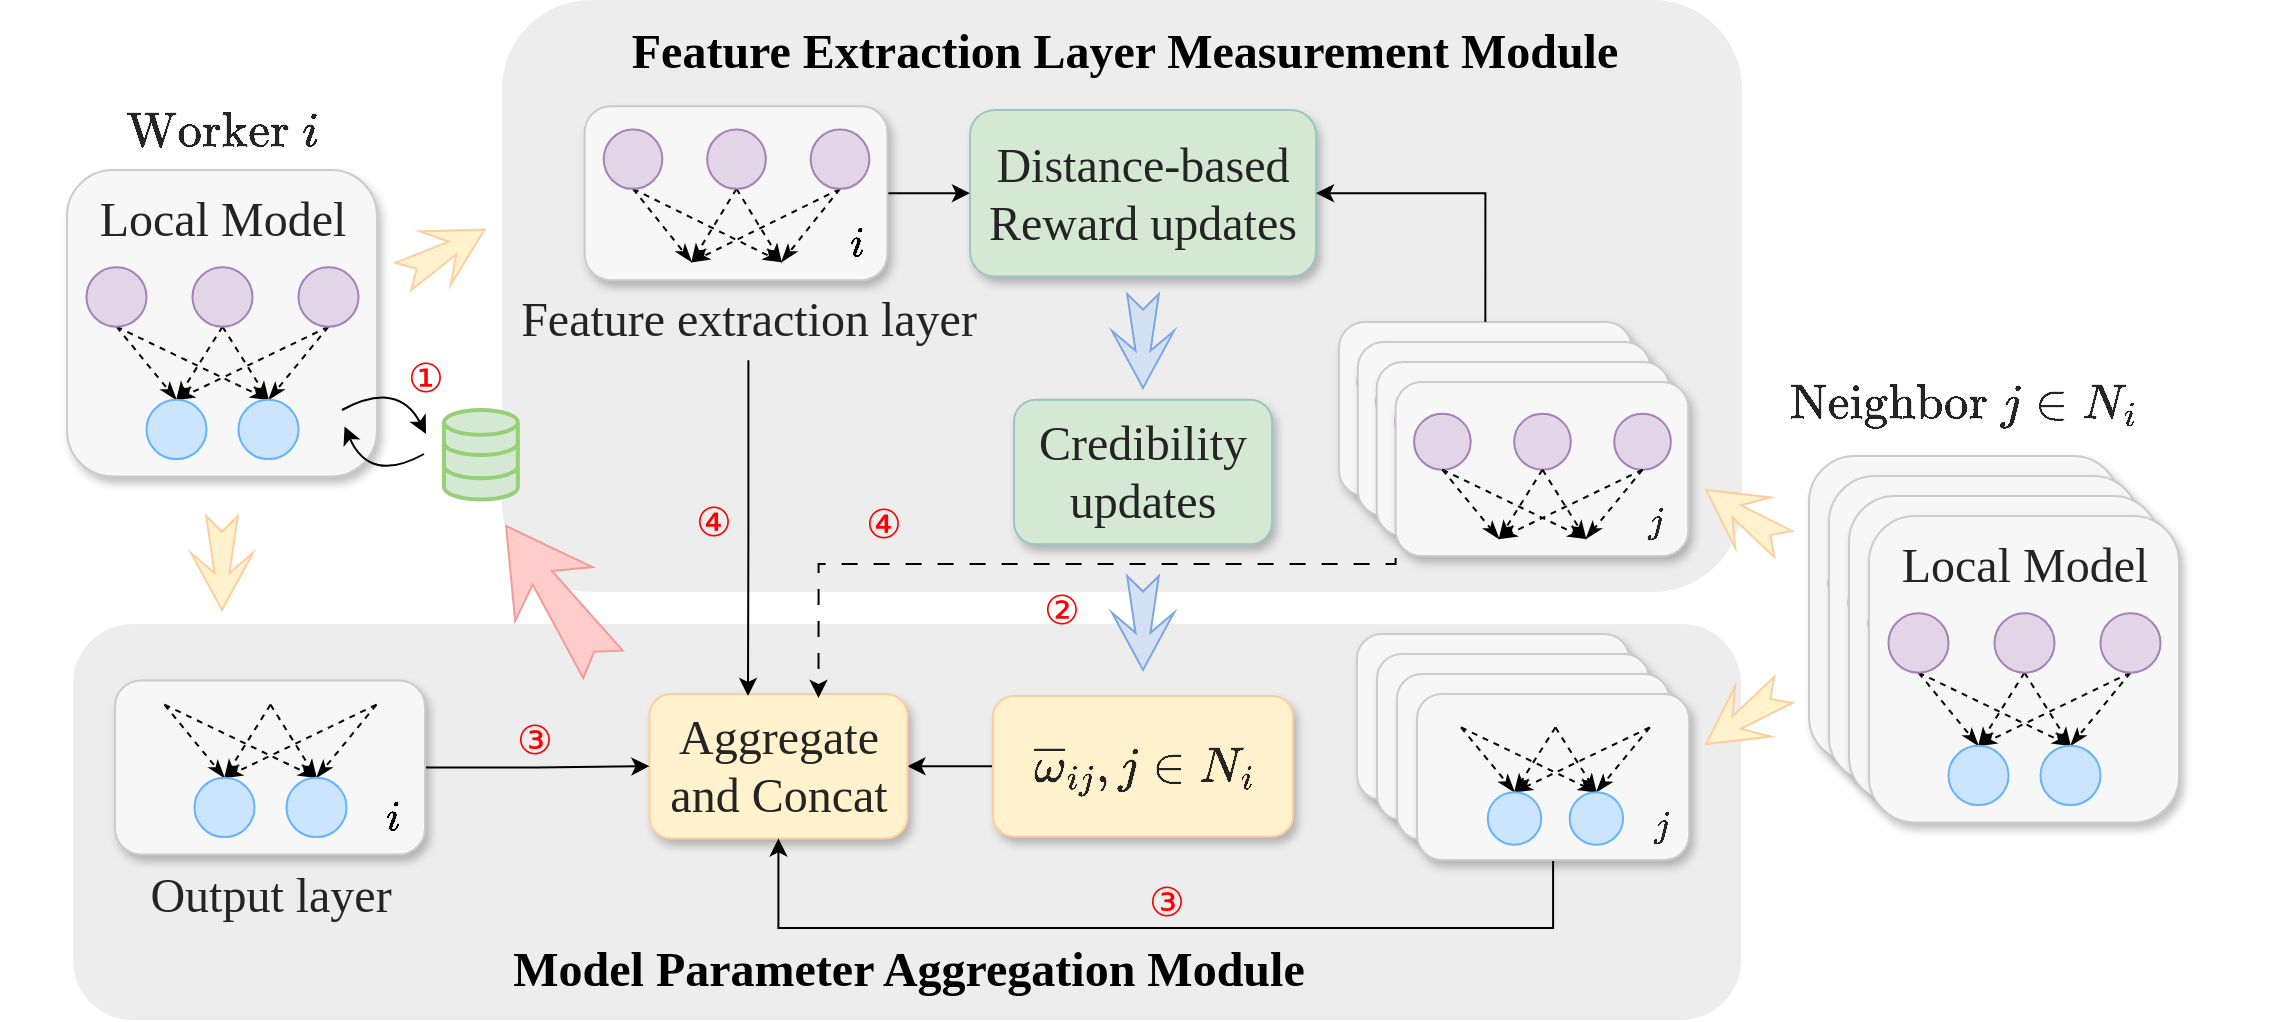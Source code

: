 <mxfile version="28.2.5">
  <diagram name="第 1 页" id="l_hmXYmpLsSGW2xiB5yM">
    <mxGraphModel dx="784" dy="2384" grid="0" gridSize="10" guides="1" tooltips="1" connect="1" arrows="1" fold="1" page="0" pageScale="1" pageWidth="827" pageHeight="1169" math="1" shadow="0">
      <root>
        <mxCell id="0" />
        <mxCell id="1" parent="0" />
        <mxCell id="rH-5OL1kYu_r9igjsGon-614" value="" style="rounded=1;whiteSpace=wrap;html=1;strokeColor=none;strokeWidth=2;fillColor=#EDEDED;" parent="1" vertex="1">
          <mxGeometry x="110.5" y="-732" width="834" height="198" as="geometry" />
        </mxCell>
        <mxCell id="rH-5OL1kYu_r9igjsGon-3" value="" style="rounded=1;whiteSpace=wrap;html=1;strokeColor=none;strokeWidth=1;fillColor=#EDEDED;" parent="1" vertex="1">
          <mxGeometry x="325" y="-1044" width="620" height="296" as="geometry" />
        </mxCell>
        <mxCell id="ipxWhFgHdUj-HXUA2bHc-238" value="Distance-based Reward updates" style="rounded=1;whiteSpace=wrap;html=1;fontSize=24;fontFamily=Times New Roman;fillColor=#D5E8D4;strokeColor=#9AC7BF;fontColor=#242424;shadow=1;" parent="1" vertex="1">
          <mxGeometry x="559" y="-989" width="173" height="83.21" as="geometry" />
        </mxCell>
        <mxCell id="ipxWhFgHdUj-HXUA2bHc-239" value="Credibility updates" style="rounded=1;whiteSpace=wrap;html=1;fontSize=24;fontFamily=Times New Roman;fillColor=#D5E8D4;strokeColor=#9AC7BF;fontColor=#242424;shadow=1;" parent="1" vertex="1">
          <mxGeometry x="581" y="-844.09" width="129" height="72.21" as="geometry" />
        </mxCell>
        <mxCell id="ipxWhFgHdUj-HXUA2bHc-436" value="&lt;font face=&quot;Times New Roman&quot;&gt;&lt;font style=&quot;color: rgb(0, 0, 0);&quot;&gt;Feature Extraction Layer Measurement Module&lt;/font&gt;&lt;/font&gt;" style="text;html=1;align=center;verticalAlign=middle;resizable=0;points=[];autosize=1;strokeColor=none;fillColor=none;fontSize=24;fontFamily=Comic Sans MS;fontColor=#FF0000;fontStyle=1" parent="1" vertex="1">
          <mxGeometry x="398" y="-1039" width="475" height="42" as="geometry" />
        </mxCell>
        <mxCell id="rH-5OL1kYu_r9igjsGon-516" style="edgeStyle=orthogonalEdgeStyle;rounded=0;orthogonalLoop=1;jettySize=auto;html=1;entryX=1;entryY=0.5;entryDx=0;entryDy=0;" parent="1" source="ipxWhFgHdUj-HXUA2bHc-441" target="rH-5OL1kYu_r9igjsGon-391" edge="1">
          <mxGeometry relative="1" as="geometry" />
        </mxCell>
        <mxCell id="ipxWhFgHdUj-HXUA2bHc-441" value="$$\overline{\omega}_{ij},j\in N_i$$" style="rounded=1;whiteSpace=wrap;html=1;fontSize=24;fontFamily=Times New Roman;fillColor=#FFF2CC;strokeColor=#FFCE9F;fontColor=#242424;shadow=1;" parent="1" vertex="1">
          <mxGeometry x="570.5" y="-696.04" width="150" height="70.28" as="geometry" />
        </mxCell>
        <mxCell id="rH-5OL1kYu_r9igjsGon-233" style="edgeStyle=orthogonalEdgeStyle;rounded=0;orthogonalLoop=1;jettySize=auto;html=1;" parent="1" source="ipxWhFgHdUj-HXUA2bHc-351" target="ipxWhFgHdUj-HXUA2bHc-238" edge="1">
          <mxGeometry relative="1" as="geometry" />
        </mxCell>
        <mxCell id="rH-5OL1kYu_r9igjsGon-391" value="Aggregate and Concat" style="rounded=1;whiteSpace=wrap;html=1;fontSize=24;fontFamily=Times New Roman;fillColor=#FFF2CC;strokeColor=#FFCE9F;fontColor=#242424;shadow=1;" parent="1" vertex="1">
          <mxGeometry x="398.72" y="-697" width="129" height="72.21" as="geometry" />
        </mxCell>
        <mxCell id="rH-5OL1kYu_r9igjsGon-518" value="$$\text{Worker}\ i$$" style="text;html=1;align=center;verticalAlign=middle;resizable=0;points=[];autosize=1;strokeColor=none;fillColor=none;fontSize=24;fontFamily=Times New Roman;container=0;fontColor=#242424;" parent="1" vertex="1">
          <mxGeometry x="74" y="-999.99" width="222" height="41" as="geometry" />
        </mxCell>
        <mxCell id="rH-5OL1kYu_r9igjsGon-521" value="" style="html=1;shadow=0;dashed=0;align=center;verticalAlign=middle;shape=mxgraph.arrows2.stylisedArrow;dy=0.76;dx=18.55;notch=7.74;feather=0.49;rotation=-30;aspect=fixed;fillColor=#FFF2CC;strokeColor=#FFCE9F;fontColor=#242424;" parent="1" vertex="1">
          <mxGeometry x="272.5" y="-932.97" width="46.96" height="30.98" as="geometry" />
        </mxCell>
        <mxCell id="rH-5OL1kYu_r9igjsGon-523" style="edgeStyle=orthogonalEdgeStyle;rounded=0;orthogonalLoop=1;jettySize=auto;html=1;entryX=0;entryY=0.5;entryDx=0;entryDy=0;" parent="1" source="ipxWhFgHdUj-HXUA2bHc-221" target="rH-5OL1kYu_r9igjsGon-391" edge="1">
          <mxGeometry relative="1" as="geometry" />
        </mxCell>
        <mxCell id="rH-5OL1kYu_r9igjsGon-575" value="" style="group" parent="1" vertex="1" connectable="0">
          <mxGeometry x="743.5" y="-883" width="183.88" height="117" as="geometry" />
        </mxCell>
        <mxCell id="rH-5OL1kYu_r9igjsGon-331" value="" style="rounded=1;whiteSpace=wrap;html=1;fillColor=#F7F7F7;strokeColor=#CCCCCC;movable=1;resizable=1;rotatable=1;deletable=1;editable=1;locked=0;connectable=1;fontColor=#242424;container=0;shadow=1;" parent="rH-5OL1kYu_r9igjsGon-575" vertex="1">
          <mxGeometry width="146.352" height="87.0" as="geometry" />
        </mxCell>
        <mxCell id="rH-5OL1kYu_r9igjsGon-332" value="" style="ellipse;whiteSpace=wrap;html=1;fillColor=#E1D5E7;strokeColor=#A680B8;movable=1;resizable=1;rotatable=1;deletable=1;editable=1;locked=0;connectable=1;fontColor=#242424;container=0;" parent="rH-5OL1kYu_r9igjsGon-575" vertex="1">
          <mxGeometry x="109.292" y="15.838" width="28.326" height="28.014" as="geometry" />
        </mxCell>
        <mxCell id="rH-5OL1kYu_r9igjsGon-333" value="" style="ellipse;whiteSpace=wrap;html=1;fillColor=#E1D5E7;strokeColor=#A680B8;movable=1;resizable=1;rotatable=1;deletable=1;editable=1;locked=0;connectable=1;fontColor=#242424;container=0;" parent="rH-5OL1kYu_r9igjsGon-575" vertex="1">
          <mxGeometry x="59.249" y="15.838" width="28.326" height="28.014" as="geometry" />
        </mxCell>
        <mxCell id="rH-5OL1kYu_r9igjsGon-334" value="" style="ellipse;whiteSpace=wrap;html=1;fillColor=#E1D5E7;strokeColor=#A680B8;movable=1;resizable=1;rotatable=1;deletable=1;editable=1;locked=0;connectable=1;fontColor=#242424;container=0;" parent="rH-5OL1kYu_r9igjsGon-575" vertex="1">
          <mxGeometry x="9.206" y="15.838" width="28.326" height="28.014" as="geometry" />
        </mxCell>
        <mxCell id="rH-5OL1kYu_r9igjsGon-335" style="rounded=0;orthogonalLoop=1;jettySize=auto;html=1;exitX=0.5;exitY=1;exitDx=0;exitDy=0;entryX=0.5;entryY=0;entryDx=0;entryDy=0;dashed=1;endArrow=classicThin;endFill=1;movable=1;resizable=1;rotatable=1;deletable=1;editable=1;locked=0;connectable=1;fontColor=#242424;" parent="rH-5OL1kYu_r9igjsGon-575" source="rH-5OL1kYu_r9igjsGon-334" edge="1">
          <mxGeometry relative="1" as="geometry">
            <mxPoint x="51.695" y="78.402" as="targetPoint" />
          </mxGeometry>
        </mxCell>
        <mxCell id="rH-5OL1kYu_r9igjsGon-336" style="rounded=0;orthogonalLoop=1;jettySize=auto;html=1;exitX=0.5;exitY=1;exitDx=0;exitDy=0;entryX=0.5;entryY=0;entryDx=0;entryDy=0;dashed=1;endArrow=classicThin;endFill=1;movable=1;resizable=1;rotatable=1;deletable=1;editable=1;locked=0;connectable=1;fontColor=#242424;" parent="rH-5OL1kYu_r9igjsGon-575" source="rH-5OL1kYu_r9igjsGon-332" edge="1">
          <mxGeometry relative="1" as="geometry">
            <mxPoint x="51.695" y="78.402" as="targetPoint" />
          </mxGeometry>
        </mxCell>
        <mxCell id="rH-5OL1kYu_r9igjsGon-337" style="rounded=0;orthogonalLoop=1;jettySize=auto;html=1;exitX=0.5;exitY=1;exitDx=0;exitDy=0;entryX=0.5;entryY=0;entryDx=0;entryDy=0;dashed=1;endArrow=classicThin;endFill=1;movable=1;resizable=1;rotatable=1;deletable=1;editable=1;locked=0;connectable=1;fontColor=#242424;" parent="rH-5OL1kYu_r9igjsGon-575" source="rH-5OL1kYu_r9igjsGon-333" edge="1">
          <mxGeometry relative="1" as="geometry">
            <mxPoint x="51.695" y="78.402" as="targetPoint" />
          </mxGeometry>
        </mxCell>
        <mxCell id="rH-5OL1kYu_r9igjsGon-338" style="rounded=0;orthogonalLoop=1;jettySize=auto;html=1;exitX=0.5;exitY=1;exitDx=0;exitDy=0;entryX=0.5;entryY=0;entryDx=0;entryDy=0;dashed=1;endArrow=classicThin;endFill=1;movable=1;resizable=1;rotatable=1;deletable=1;editable=1;locked=0;connectable=1;fontColor=#242424;" parent="rH-5OL1kYu_r9igjsGon-575" source="rH-5OL1kYu_r9igjsGon-334" edge="1">
          <mxGeometry relative="1" as="geometry">
            <mxPoint x="95.129" y="78.402" as="targetPoint" />
          </mxGeometry>
        </mxCell>
        <mxCell id="rH-5OL1kYu_r9igjsGon-339" style="rounded=0;orthogonalLoop=1;jettySize=auto;html=1;exitX=0.5;exitY=1;exitDx=0;exitDy=0;entryX=0.5;entryY=0;entryDx=0;entryDy=0;dashed=1;endArrow=classicThin;endFill=1;movable=1;resizable=1;rotatable=1;deletable=1;editable=1;locked=0;connectable=1;fontColor=#242424;" parent="rH-5OL1kYu_r9igjsGon-575" source="rH-5OL1kYu_r9igjsGon-333" edge="1">
          <mxGeometry relative="1" as="geometry">
            <mxPoint x="95.129" y="78.402" as="targetPoint" />
          </mxGeometry>
        </mxCell>
        <mxCell id="rH-5OL1kYu_r9igjsGon-340" style="rounded=0;orthogonalLoop=1;jettySize=auto;html=1;exitX=0.5;exitY=1;exitDx=0;exitDy=0;entryX=0.5;entryY=0;entryDx=0;entryDy=0;dashed=1;endArrow=classicThin;endFill=1;movable=1;resizable=1;rotatable=1;deletable=1;editable=1;locked=0;connectable=1;fontColor=#242424;" parent="rH-5OL1kYu_r9igjsGon-575" source="rH-5OL1kYu_r9igjsGon-332" edge="1">
          <mxGeometry relative="1" as="geometry">
            <mxPoint x="95.129" y="78.402" as="targetPoint" />
          </mxGeometry>
        </mxCell>
        <mxCell id="rH-5OL1kYu_r9igjsGon-542" value="" style="rounded=1;whiteSpace=wrap;html=1;fillColor=#F7F7F7;strokeColor=#CCCCCC;movable=1;resizable=1;rotatable=1;deletable=1;editable=1;locked=0;connectable=1;fontColor=#242424;container=0;shadow=1;" parent="rH-5OL1kYu_r9igjsGon-575" vertex="1">
          <mxGeometry x="9.442" y="10" width="146.352" height="87.0" as="geometry" />
        </mxCell>
        <mxCell id="rH-5OL1kYu_r9igjsGon-543" value="" style="ellipse;whiteSpace=wrap;html=1;fillColor=#E1D5E7;strokeColor=#A680B8;movable=1;resizable=1;rotatable=1;deletable=1;editable=1;locked=0;connectable=1;fontColor=#242424;container=0;" parent="rH-5OL1kYu_r9igjsGon-575" vertex="1">
          <mxGeometry x="118.734" y="25.838" width="28.326" height="28.014" as="geometry" />
        </mxCell>
        <mxCell id="rH-5OL1kYu_r9igjsGon-544" value="" style="ellipse;whiteSpace=wrap;html=1;fillColor=#E1D5E7;strokeColor=#A680B8;movable=1;resizable=1;rotatable=1;deletable=1;editable=1;locked=0;connectable=1;fontColor=#242424;container=0;" parent="rH-5OL1kYu_r9igjsGon-575" vertex="1">
          <mxGeometry x="68.691" y="25.838" width="28.326" height="28.014" as="geometry" />
        </mxCell>
        <mxCell id="rH-5OL1kYu_r9igjsGon-545" value="" style="ellipse;whiteSpace=wrap;html=1;fillColor=#E1D5E7;strokeColor=#A680B8;movable=1;resizable=1;rotatable=1;deletable=1;editable=1;locked=0;connectable=1;fontColor=#242424;container=0;" parent="rH-5OL1kYu_r9igjsGon-575" vertex="1">
          <mxGeometry x="18.648" y="25.838" width="28.326" height="28.014" as="geometry" />
        </mxCell>
        <mxCell id="rH-5OL1kYu_r9igjsGon-546" style="rounded=0;orthogonalLoop=1;jettySize=auto;html=1;exitX=0.5;exitY=1;exitDx=0;exitDy=0;entryX=0.5;entryY=0;entryDx=0;entryDy=0;dashed=1;endArrow=classicThin;endFill=1;movable=1;resizable=1;rotatable=1;deletable=1;editable=1;locked=0;connectable=1;fontColor=#242424;" parent="rH-5OL1kYu_r9igjsGon-575" source="rH-5OL1kYu_r9igjsGon-545" edge="1">
          <mxGeometry relative="1" as="geometry">
            <mxPoint x="61.137" y="88.402" as="targetPoint" />
          </mxGeometry>
        </mxCell>
        <mxCell id="rH-5OL1kYu_r9igjsGon-547" style="rounded=0;orthogonalLoop=1;jettySize=auto;html=1;exitX=0.5;exitY=1;exitDx=0;exitDy=0;entryX=0.5;entryY=0;entryDx=0;entryDy=0;dashed=1;endArrow=classicThin;endFill=1;movable=1;resizable=1;rotatable=1;deletable=1;editable=1;locked=0;connectable=1;fontColor=#242424;" parent="rH-5OL1kYu_r9igjsGon-575" source="rH-5OL1kYu_r9igjsGon-543" edge="1">
          <mxGeometry relative="1" as="geometry">
            <mxPoint x="61.137" y="88.402" as="targetPoint" />
          </mxGeometry>
        </mxCell>
        <mxCell id="rH-5OL1kYu_r9igjsGon-548" style="rounded=0;orthogonalLoop=1;jettySize=auto;html=1;exitX=0.5;exitY=1;exitDx=0;exitDy=0;entryX=0.5;entryY=0;entryDx=0;entryDy=0;dashed=1;endArrow=classicThin;endFill=1;movable=1;resizable=1;rotatable=1;deletable=1;editable=1;locked=0;connectable=1;fontColor=#242424;" parent="rH-5OL1kYu_r9igjsGon-575" source="rH-5OL1kYu_r9igjsGon-544" edge="1">
          <mxGeometry relative="1" as="geometry">
            <mxPoint x="61.137" y="88.402" as="targetPoint" />
          </mxGeometry>
        </mxCell>
        <mxCell id="rH-5OL1kYu_r9igjsGon-549" style="rounded=0;orthogonalLoop=1;jettySize=auto;html=1;exitX=0.5;exitY=1;exitDx=0;exitDy=0;entryX=0.5;entryY=0;entryDx=0;entryDy=0;dashed=1;endArrow=classicThin;endFill=1;movable=1;resizable=1;rotatable=1;deletable=1;editable=1;locked=0;connectable=1;fontColor=#242424;" parent="rH-5OL1kYu_r9igjsGon-575" source="rH-5OL1kYu_r9igjsGon-545" edge="1">
          <mxGeometry relative="1" as="geometry">
            <mxPoint x="104.571" y="88.402" as="targetPoint" />
          </mxGeometry>
        </mxCell>
        <mxCell id="rH-5OL1kYu_r9igjsGon-550" style="rounded=0;orthogonalLoop=1;jettySize=auto;html=1;exitX=0.5;exitY=1;exitDx=0;exitDy=0;entryX=0.5;entryY=0;entryDx=0;entryDy=0;dashed=1;endArrow=classicThin;endFill=1;movable=1;resizable=1;rotatable=1;deletable=1;editable=1;locked=0;connectable=1;fontColor=#242424;" parent="rH-5OL1kYu_r9igjsGon-575" source="rH-5OL1kYu_r9igjsGon-544" edge="1">
          <mxGeometry relative="1" as="geometry">
            <mxPoint x="104.571" y="88.402" as="targetPoint" />
          </mxGeometry>
        </mxCell>
        <mxCell id="rH-5OL1kYu_r9igjsGon-551" style="rounded=0;orthogonalLoop=1;jettySize=auto;html=1;exitX=0.5;exitY=1;exitDx=0;exitDy=0;entryX=0.5;entryY=0;entryDx=0;entryDy=0;dashed=1;endArrow=classicThin;endFill=1;movable=1;resizable=1;rotatable=1;deletable=1;editable=1;locked=0;connectable=1;fontColor=#242424;" parent="rH-5OL1kYu_r9igjsGon-575" source="rH-5OL1kYu_r9igjsGon-543" edge="1">
          <mxGeometry relative="1" as="geometry">
            <mxPoint x="104.571" y="88.402" as="targetPoint" />
          </mxGeometry>
        </mxCell>
        <mxCell id="rH-5OL1kYu_r9igjsGon-553" value="" style="rounded=1;whiteSpace=wrap;html=1;fillColor=#F7F7F7;strokeColor=#CCCCCC;movable=1;resizable=1;rotatable=1;deletable=1;editable=1;locked=0;connectable=1;fontColor=#242424;container=0;shadow=1;" parent="rH-5OL1kYu_r9igjsGon-575" vertex="1">
          <mxGeometry x="18.884" y="20" width="146.352" height="87.0" as="geometry" />
        </mxCell>
        <mxCell id="rH-5OL1kYu_r9igjsGon-554" value="" style="ellipse;whiteSpace=wrap;html=1;fillColor=#E1D5E7;strokeColor=#A680B8;movable=1;resizable=1;rotatable=1;deletable=1;editable=1;locked=0;connectable=1;fontColor=#242424;container=0;" parent="rH-5OL1kYu_r9igjsGon-575" vertex="1">
          <mxGeometry x="128.176" y="35.838" width="28.326" height="28.014" as="geometry" />
        </mxCell>
        <mxCell id="rH-5OL1kYu_r9igjsGon-555" value="" style="ellipse;whiteSpace=wrap;html=1;fillColor=#E1D5E7;strokeColor=#A680B8;movable=1;resizable=1;rotatable=1;deletable=1;editable=1;locked=0;connectable=1;fontColor=#242424;container=0;" parent="rH-5OL1kYu_r9igjsGon-575" vertex="1">
          <mxGeometry x="78.133" y="35.838" width="28.326" height="28.014" as="geometry" />
        </mxCell>
        <mxCell id="rH-5OL1kYu_r9igjsGon-556" value="" style="ellipse;whiteSpace=wrap;html=1;fillColor=#E1D5E7;strokeColor=#A680B8;movable=1;resizable=1;rotatable=1;deletable=1;editable=1;locked=0;connectable=1;fontColor=#242424;container=0;" parent="rH-5OL1kYu_r9igjsGon-575" vertex="1">
          <mxGeometry x="28.09" y="35.838" width="28.326" height="28.014" as="geometry" />
        </mxCell>
        <mxCell id="rH-5OL1kYu_r9igjsGon-557" style="rounded=0;orthogonalLoop=1;jettySize=auto;html=1;exitX=0.5;exitY=1;exitDx=0;exitDy=0;entryX=0.5;entryY=0;entryDx=0;entryDy=0;dashed=1;endArrow=classicThin;endFill=1;movable=1;resizable=1;rotatable=1;deletable=1;editable=1;locked=0;connectable=1;fontColor=#242424;" parent="rH-5OL1kYu_r9igjsGon-575" source="rH-5OL1kYu_r9igjsGon-556" edge="1">
          <mxGeometry relative="1" as="geometry">
            <mxPoint x="70.58" y="98.402" as="targetPoint" />
          </mxGeometry>
        </mxCell>
        <mxCell id="rH-5OL1kYu_r9igjsGon-558" style="rounded=0;orthogonalLoop=1;jettySize=auto;html=1;exitX=0.5;exitY=1;exitDx=0;exitDy=0;entryX=0.5;entryY=0;entryDx=0;entryDy=0;dashed=1;endArrow=classicThin;endFill=1;movable=1;resizable=1;rotatable=1;deletable=1;editable=1;locked=0;connectable=1;fontColor=#242424;" parent="rH-5OL1kYu_r9igjsGon-575" source="rH-5OL1kYu_r9igjsGon-554" edge="1">
          <mxGeometry relative="1" as="geometry">
            <mxPoint x="70.58" y="98.402" as="targetPoint" />
          </mxGeometry>
        </mxCell>
        <mxCell id="rH-5OL1kYu_r9igjsGon-559" style="rounded=0;orthogonalLoop=1;jettySize=auto;html=1;exitX=0.5;exitY=1;exitDx=0;exitDy=0;entryX=0.5;entryY=0;entryDx=0;entryDy=0;dashed=1;endArrow=classicThin;endFill=1;movable=1;resizable=1;rotatable=1;deletable=1;editable=1;locked=0;connectable=1;fontColor=#242424;" parent="rH-5OL1kYu_r9igjsGon-575" source="rH-5OL1kYu_r9igjsGon-555" edge="1">
          <mxGeometry relative="1" as="geometry">
            <mxPoint x="70.58" y="98.402" as="targetPoint" />
          </mxGeometry>
        </mxCell>
        <mxCell id="rH-5OL1kYu_r9igjsGon-560" style="rounded=0;orthogonalLoop=1;jettySize=auto;html=1;exitX=0.5;exitY=1;exitDx=0;exitDy=0;entryX=0.5;entryY=0;entryDx=0;entryDy=0;dashed=1;endArrow=classicThin;endFill=1;movable=1;resizable=1;rotatable=1;deletable=1;editable=1;locked=0;connectable=1;fontColor=#242424;" parent="rH-5OL1kYu_r9igjsGon-575" source="rH-5OL1kYu_r9igjsGon-556" edge="1">
          <mxGeometry relative="1" as="geometry">
            <mxPoint x="114.013" y="98.402" as="targetPoint" />
          </mxGeometry>
        </mxCell>
        <mxCell id="rH-5OL1kYu_r9igjsGon-561" style="rounded=0;orthogonalLoop=1;jettySize=auto;html=1;exitX=0.5;exitY=1;exitDx=0;exitDy=0;entryX=0.5;entryY=0;entryDx=0;entryDy=0;dashed=1;endArrow=classicThin;endFill=1;movable=1;resizable=1;rotatable=1;deletable=1;editable=1;locked=0;connectable=1;fontColor=#242424;" parent="rH-5OL1kYu_r9igjsGon-575" source="rH-5OL1kYu_r9igjsGon-555" edge="1">
          <mxGeometry relative="1" as="geometry">
            <mxPoint x="114.013" y="98.402" as="targetPoint" />
          </mxGeometry>
        </mxCell>
        <mxCell id="rH-5OL1kYu_r9igjsGon-562" style="rounded=0;orthogonalLoop=1;jettySize=auto;html=1;exitX=0.5;exitY=1;exitDx=0;exitDy=0;entryX=0.5;entryY=0;entryDx=0;entryDy=0;dashed=1;endArrow=classicThin;endFill=1;movable=1;resizable=1;rotatable=1;deletable=1;editable=1;locked=0;connectable=1;fontColor=#242424;" parent="rH-5OL1kYu_r9igjsGon-575" source="rH-5OL1kYu_r9igjsGon-554" edge="1">
          <mxGeometry relative="1" as="geometry">
            <mxPoint x="114.013" y="98.402" as="targetPoint" />
          </mxGeometry>
        </mxCell>
        <mxCell id="rH-5OL1kYu_r9igjsGon-564" value="" style="rounded=1;whiteSpace=wrap;html=1;fillColor=#F7F7F7;strokeColor=#CCCCCC;movable=1;resizable=1;rotatable=1;deletable=1;editable=1;locked=0;connectable=1;fontColor=#242424;container=0;shadow=1;" parent="rH-5OL1kYu_r9igjsGon-575" vertex="1">
          <mxGeometry x="28.326" y="30" width="146.352" height="87.0" as="geometry" />
        </mxCell>
        <mxCell id="rH-5OL1kYu_r9igjsGon-565" value="" style="ellipse;whiteSpace=wrap;html=1;fillColor=#E1D5E7;strokeColor=#A680B8;movable=1;resizable=1;rotatable=1;deletable=1;editable=1;locked=0;connectable=1;fontColor=#242424;container=0;" parent="rH-5OL1kYu_r9igjsGon-575" vertex="1">
          <mxGeometry x="137.618" y="45.838" width="28.326" height="28.014" as="geometry" />
        </mxCell>
        <mxCell id="rH-5OL1kYu_r9igjsGon-566" value="" style="ellipse;whiteSpace=wrap;html=1;fillColor=#E1D5E7;strokeColor=#A680B8;movable=1;resizable=1;rotatable=1;deletable=1;editable=1;locked=0;connectable=1;fontColor=#242424;container=0;" parent="rH-5OL1kYu_r9igjsGon-575" vertex="1">
          <mxGeometry x="87.575" y="45.838" width="28.326" height="28.014" as="geometry" />
        </mxCell>
        <mxCell id="rH-5OL1kYu_r9igjsGon-567" value="" style="ellipse;whiteSpace=wrap;html=1;fillColor=#E1D5E7;strokeColor=#A680B8;movable=1;resizable=1;rotatable=1;deletable=1;editable=1;locked=0;connectable=1;fontColor=#242424;container=0;" parent="rH-5OL1kYu_r9igjsGon-575" vertex="1">
          <mxGeometry x="37.532" y="45.838" width="28.326" height="28.014" as="geometry" />
        </mxCell>
        <mxCell id="rH-5OL1kYu_r9igjsGon-568" style="rounded=0;orthogonalLoop=1;jettySize=auto;html=1;exitX=0.5;exitY=1;exitDx=0;exitDy=0;entryX=0.5;entryY=0;entryDx=0;entryDy=0;dashed=1;endArrow=classicThin;endFill=1;movable=1;resizable=1;rotatable=1;deletable=1;editable=1;locked=0;connectable=1;fontColor=#242424;" parent="rH-5OL1kYu_r9igjsGon-575" source="rH-5OL1kYu_r9igjsGon-567" edge="1">
          <mxGeometry relative="1" as="geometry">
            <mxPoint x="80.022" y="108.402" as="targetPoint" />
          </mxGeometry>
        </mxCell>
        <mxCell id="rH-5OL1kYu_r9igjsGon-569" style="rounded=0;orthogonalLoop=1;jettySize=auto;html=1;exitX=0.5;exitY=1;exitDx=0;exitDy=0;entryX=0.5;entryY=0;entryDx=0;entryDy=0;dashed=1;endArrow=classicThin;endFill=1;movable=1;resizable=1;rotatable=1;deletable=1;editable=1;locked=0;connectable=1;fontColor=#242424;" parent="rH-5OL1kYu_r9igjsGon-575" source="rH-5OL1kYu_r9igjsGon-565" edge="1">
          <mxGeometry relative="1" as="geometry">
            <mxPoint x="80.022" y="108.402" as="targetPoint" />
          </mxGeometry>
        </mxCell>
        <mxCell id="rH-5OL1kYu_r9igjsGon-570" style="rounded=0;orthogonalLoop=1;jettySize=auto;html=1;exitX=0.5;exitY=1;exitDx=0;exitDy=0;entryX=0.5;entryY=0;entryDx=0;entryDy=0;dashed=1;endArrow=classicThin;endFill=1;movable=1;resizable=1;rotatable=1;deletable=1;editable=1;locked=0;connectable=1;fontColor=#242424;" parent="rH-5OL1kYu_r9igjsGon-575" source="rH-5OL1kYu_r9igjsGon-566" edge="1">
          <mxGeometry relative="1" as="geometry">
            <mxPoint x="80.022" y="108.402" as="targetPoint" />
          </mxGeometry>
        </mxCell>
        <mxCell id="rH-5OL1kYu_r9igjsGon-571" style="rounded=0;orthogonalLoop=1;jettySize=auto;html=1;exitX=0.5;exitY=1;exitDx=0;exitDy=0;entryX=0.5;entryY=0;entryDx=0;entryDy=0;dashed=1;endArrow=classicThin;endFill=1;movable=1;resizable=1;rotatable=1;deletable=1;editable=1;locked=0;connectable=1;fontColor=#242424;" parent="rH-5OL1kYu_r9igjsGon-575" source="rH-5OL1kYu_r9igjsGon-567" edge="1">
          <mxGeometry relative="1" as="geometry">
            <mxPoint x="123.455" y="108.402" as="targetPoint" />
          </mxGeometry>
        </mxCell>
        <mxCell id="rH-5OL1kYu_r9igjsGon-572" style="rounded=0;orthogonalLoop=1;jettySize=auto;html=1;exitX=0.5;exitY=1;exitDx=0;exitDy=0;entryX=0.5;entryY=0;entryDx=0;entryDy=0;dashed=1;endArrow=classicThin;endFill=1;movable=1;resizable=1;rotatable=1;deletable=1;editable=1;locked=0;connectable=1;fontColor=#242424;" parent="rH-5OL1kYu_r9igjsGon-575" source="rH-5OL1kYu_r9igjsGon-566" edge="1">
          <mxGeometry relative="1" as="geometry">
            <mxPoint x="123.455" y="108.402" as="targetPoint" />
          </mxGeometry>
        </mxCell>
        <mxCell id="rH-5OL1kYu_r9igjsGon-573" style="rounded=0;orthogonalLoop=1;jettySize=auto;html=1;exitX=0.5;exitY=1;exitDx=0;exitDy=0;entryX=0.5;entryY=0;entryDx=0;entryDy=0;dashed=1;endArrow=classicThin;endFill=1;movable=1;resizable=1;rotatable=1;deletable=1;editable=1;locked=0;connectable=1;fontColor=#242424;" parent="rH-5OL1kYu_r9igjsGon-575" source="rH-5OL1kYu_r9igjsGon-565" edge="1">
          <mxGeometry relative="1" as="geometry">
            <mxPoint x="123.455" y="108.402" as="targetPoint" />
          </mxGeometry>
        </mxCell>
        <mxCell id="rH-5OL1kYu_r9igjsGon-237" value="$$j$$" style="text;html=1;align=center;verticalAlign=middle;resizable=0;points=[];autosize=1;strokeColor=none;fillColor=none;fontSize=18;fontFamily=Times New Roman;container=0;fontColor=#242424;" parent="rH-5OL1kYu_r9igjsGon-575" vertex="1">
          <mxGeometry x="128.172" y="82.999" width="59" height="34" as="geometry" />
        </mxCell>
        <mxCell id="rH-5OL1kYu_r9igjsGon-612" value="" style="group" parent="1" vertex="1" connectable="0">
          <mxGeometry x="131.5" y="-748" width="169.09" height="131.21" as="geometry" />
        </mxCell>
        <mxCell id="rH-5OL1kYu_r9igjsGon-218" value="" style="group" parent="rH-5OL1kYu_r9igjsGon-612" vertex="1" connectable="0">
          <mxGeometry width="155" height="131.21" as="geometry" />
        </mxCell>
        <mxCell id="ipxWhFgHdUj-HXUA2bHc-221" value="" style="rounded=1;whiteSpace=wrap;html=1;fillColor=#F7F7F7;strokeColor=#CCCCCC;movable=1;resizable=1;rotatable=1;deletable=1;editable=1;locked=0;connectable=1;container=0;fontColor=#242424;shadow=1;" parent="rH-5OL1kYu_r9igjsGon-218" vertex="1">
          <mxGeometry y="44.21" width="155" height="87" as="geometry" />
        </mxCell>
        <mxCell id="ipxWhFgHdUj-HXUA2bHc-301" style="rounded=0;orthogonalLoop=1;jettySize=auto;html=1;exitX=0.5;exitY=1;exitDx=0;exitDy=0;entryX=0.5;entryY=0;entryDx=0;entryDy=0;dashed=1;endArrow=classicThin;endFill=1;movable=1;resizable=1;rotatable=1;deletable=1;editable=1;locked=0;connectable=1;fontColor=#242424;" parent="rH-5OL1kYu_r9igjsGon-218" target="ipxWhFgHdUj-HXUA2bHc-307" edge="1">
          <mxGeometry relative="1" as="geometry">
            <mxPoint x="24.75" y="56.325" as="sourcePoint" />
          </mxGeometry>
        </mxCell>
        <mxCell id="ipxWhFgHdUj-HXUA2bHc-302" style="rounded=0;orthogonalLoop=1;jettySize=auto;html=1;exitX=0.5;exitY=1;exitDx=0;exitDy=0;entryX=0.5;entryY=0;entryDx=0;entryDy=0;dashed=1;endArrow=classicThin;endFill=1;movable=1;resizable=1;rotatable=1;deletable=1;editable=1;locked=0;connectable=1;fontColor=#242424;" parent="rH-5OL1kYu_r9igjsGon-218" target="ipxWhFgHdUj-HXUA2bHc-308" edge="1">
          <mxGeometry relative="1" as="geometry">
            <mxPoint x="24.75" y="56.325" as="sourcePoint" />
          </mxGeometry>
        </mxCell>
        <mxCell id="ipxWhFgHdUj-HXUA2bHc-303" style="rounded=0;orthogonalLoop=1;jettySize=auto;html=1;exitX=0.5;exitY=1;exitDx=0;exitDy=0;entryX=0.5;entryY=0;entryDx=0;entryDy=0;dashed=1;endArrow=classicThin;endFill=1;movable=1;resizable=1;rotatable=1;deletable=1;editable=1;locked=0;connectable=1;fontColor=#242424;" parent="rH-5OL1kYu_r9igjsGon-218" target="ipxWhFgHdUj-HXUA2bHc-307" edge="1">
          <mxGeometry relative="1" as="geometry">
            <mxPoint x="77.75" y="56.325" as="sourcePoint" />
          </mxGeometry>
        </mxCell>
        <mxCell id="ipxWhFgHdUj-HXUA2bHc-304" style="rounded=0;orthogonalLoop=1;jettySize=auto;html=1;exitX=0.5;exitY=1;exitDx=0;exitDy=0;entryX=0.5;entryY=0;entryDx=0;entryDy=0;dashed=1;endArrow=classicThin;endFill=1;movable=1;resizable=1;rotatable=1;deletable=1;editable=1;locked=0;connectable=1;fontColor=#242424;" parent="rH-5OL1kYu_r9igjsGon-218" target="ipxWhFgHdUj-HXUA2bHc-308" edge="1">
          <mxGeometry relative="1" as="geometry">
            <mxPoint x="77.75" y="56.325" as="sourcePoint" />
          </mxGeometry>
        </mxCell>
        <mxCell id="ipxWhFgHdUj-HXUA2bHc-305" style="rounded=0;orthogonalLoop=1;jettySize=auto;html=1;exitX=0.5;exitY=1;exitDx=0;exitDy=0;entryX=0.5;entryY=0;entryDx=0;entryDy=0;dashed=1;endArrow=classicThin;endFill=1;movable=1;resizable=1;rotatable=1;deletable=1;editable=1;locked=0;connectable=1;fontColor=#242424;" parent="rH-5OL1kYu_r9igjsGon-218" target="ipxWhFgHdUj-HXUA2bHc-307" edge="1">
          <mxGeometry relative="1" as="geometry">
            <mxPoint x="130.75" y="56.325" as="sourcePoint" />
          </mxGeometry>
        </mxCell>
        <mxCell id="ipxWhFgHdUj-HXUA2bHc-306" style="rounded=0;orthogonalLoop=1;jettySize=auto;html=1;exitX=0.5;exitY=1;exitDx=0;exitDy=0;entryX=0.5;entryY=0;entryDx=0;entryDy=0;dashed=1;endArrow=classicThin;endFill=1;movable=1;resizable=1;rotatable=1;deletable=1;editable=1;locked=0;connectable=1;fontColor=#242424;" parent="rH-5OL1kYu_r9igjsGon-218" target="ipxWhFgHdUj-HXUA2bHc-308" edge="1">
          <mxGeometry relative="1" as="geometry">
            <mxPoint x="130.75" y="56.325" as="sourcePoint" />
          </mxGeometry>
        </mxCell>
        <mxCell id="ipxWhFgHdUj-HXUA2bHc-307" value="" style="ellipse;whiteSpace=wrap;html=1;fillColor=#CCE5FF;strokeColor=#66B2FF;movable=1;resizable=1;rotatable=1;deletable=1;editable=1;locked=0;connectable=1;container=0;fontColor=#242424;" parent="rH-5OL1kYu_r9igjsGon-218" vertex="1">
          <mxGeometry x="39.75" y="92.898" width="30" height="29.654" as="geometry" />
        </mxCell>
        <mxCell id="ipxWhFgHdUj-HXUA2bHc-308" value="" style="ellipse;whiteSpace=wrap;html=1;fillColor=#CCE5FF;strokeColor=#66B2FF;movable=1;resizable=1;rotatable=1;deletable=1;editable=1;locked=0;connectable=1;container=0;fontColor=#242424;" parent="rH-5OL1kYu_r9igjsGon-218" vertex="1">
          <mxGeometry x="85.75" y="92.898" width="30" height="29.654" as="geometry" />
        </mxCell>
        <mxCell id="rH-5OL1kYu_r9igjsGon-577" value="$$i$$" style="text;html=1;align=center;verticalAlign=middle;resizable=0;points=[];autosize=1;strokeColor=none;fillColor=none;fontSize=18;" parent="rH-5OL1kYu_r9igjsGon-612" vertex="1">
          <mxGeometry x="107.09" y="97.21" width="62" height="34" as="geometry" />
        </mxCell>
        <mxCell id="rH-5OL1kYu_r9igjsGon-613" style="edgeStyle=orthogonalEdgeStyle;rounded=0;orthogonalLoop=1;jettySize=auto;html=1;entryX=0.5;entryY=1;entryDx=0;entryDy=0;" parent="1" source="rH-5OL1kYu_r9igjsGon-601" target="rH-5OL1kYu_r9igjsGon-391" edge="1">
          <mxGeometry relative="1" as="geometry">
            <Array as="points">
              <mxPoint x="851" y="-580" />
              <mxPoint x="463" y="-580" />
            </Array>
          </mxGeometry>
        </mxCell>
        <mxCell id="rH-5OL1kYu_r9igjsGon-520" value="" style="html=1;shadow=0;dashed=0;align=center;verticalAlign=middle;shape=mxgraph.arrows2.stylisedArrow;dy=0.76;dx=18.55;notch=7.74;feather=0.49;rotation=90;aspect=fixed;fillColor=#FFF2CC;strokeColor=#FFCE9F;fontColor=#242424;" parent="1" vertex="1">
          <mxGeometry x="161.52" y="-777.97" width="46.96" height="30.98" as="geometry" />
        </mxCell>
        <mxCell id="rH-5OL1kYu_r9igjsGon-615" value="&lt;font face=&quot;Times New Roman&quot;&gt;Model Parameter Aggregation Module&lt;/font&gt;" style="text;html=1;align=center;verticalAlign=middle;resizable=0;points=[];autosize=1;strokeColor=none;fillColor=none;fontSize=24;fontFamily=Comic Sans MS;fontColor=#000000;fontStyle=1" parent="1" vertex="1">
          <mxGeometry x="333.5" y="-581" width="389" height="43" as="geometry" />
        </mxCell>
        <mxCell id="rH-5OL1kYu_r9igjsGon-684" style="edgeStyle=orthogonalEdgeStyle;rounded=0;orthogonalLoop=1;jettySize=auto;html=1;entryX=1;entryY=0.5;entryDx=0;entryDy=0;exitX=0.5;exitY=0;exitDx=0;exitDy=0;" parent="1" source="rH-5OL1kYu_r9igjsGon-331" target="ipxWhFgHdUj-HXUA2bHc-238" edge="1">
          <mxGeometry relative="1" as="geometry" />
        </mxCell>
        <mxCell id="rH-5OL1kYu_r9igjsGon-685" style="edgeStyle=orthogonalEdgeStyle;rounded=0;orthogonalLoop=1;jettySize=auto;html=1;exitX=0;exitY=1;exitDx=0;exitDy=0;entryX=0.75;entryY=0;entryDx=0;entryDy=0;dashed=1;dashPattern=8 8;" parent="1" edge="1">
          <mxGeometry relative="1" as="geometry">
            <mxPoint x="771.826" y="-765" as="sourcePoint" />
            <mxPoint x="483.25" y="-695" as="targetPoint" />
            <Array as="points">
              <mxPoint x="772" y="-762" />
              <mxPoint x="483" y="-762" />
            </Array>
          </mxGeometry>
        </mxCell>
        <mxCell id="rH-5OL1kYu_r9igjsGon-686" value="" style="html=1;shadow=0;dashed=0;align=center;verticalAlign=middle;shape=mxgraph.arrows2.stylisedArrow;dy=0.76;dx=18.55;notch=7.74;feather=0.49;rotation=90;aspect=fixed;fillColor=#D4E1F5;strokeColor=#7EA6E0;fontColor=#242424;" parent="1" vertex="1">
          <mxGeometry x="622.02" y="-888.98" width="46.96" height="30.98" as="geometry" />
        </mxCell>
        <mxCell id="rH-5OL1kYu_r9igjsGon-688" value="" style="html=1;shadow=0;dashed=0;align=center;verticalAlign=middle;shape=mxgraph.arrows2.stylisedArrow;dy=0.76;dx=18.55;notch=7.74;feather=0.49;rotation=90;aspect=fixed;fillColor=#D4E1F5;strokeColor=#7EA6E0;fontColor=#242424;" parent="1" vertex="1">
          <mxGeometry x="622.02" y="-748" width="46.96" height="30.98" as="geometry" />
        </mxCell>
        <mxCell id="ipxWhFgHdUj-HXUA2bHc-351" value="" style="rounded=1;whiteSpace=wrap;html=1;fillColor=#F7F7F7;strokeColor=#CCCCCC;movable=1;resizable=1;rotatable=1;deletable=1;editable=1;locked=0;connectable=1;fontColor=#242424;textShadow=0;labelBorderColor=none;shadow=1;" parent="1" vertex="1">
          <mxGeometry x="366.35" y="-990.89" width="151.327" height="87" as="geometry" />
        </mxCell>
        <mxCell id="ipxWhFgHdUj-HXUA2bHc-352" style="rounded=0;orthogonalLoop=1;jettySize=auto;html=1;exitX=0.5;exitY=1;exitDx=0;exitDy=0;entryX=0.5;entryY=0;entryDx=0;entryDy=0;dashed=1;endArrow=classicThin;endFill=1;movable=1;resizable=1;rotatable=1;deletable=1;editable=1;locked=0;connectable=1;fontColor=#242424;" parent="1" source="ipxWhFgHdUj-HXUA2bHc-354" edge="1">
          <mxGeometry relative="1" as="geometry">
            <mxPoint x="419.802" y="-912.992" as="targetPoint" />
          </mxGeometry>
        </mxCell>
        <mxCell id="ipxWhFgHdUj-HXUA2bHc-353" style="rounded=0;orthogonalLoop=1;jettySize=auto;html=1;exitX=0.5;exitY=1;exitDx=0;exitDy=0;entryX=0.5;entryY=0;entryDx=0;entryDy=0;dashed=1;endArrow=classicThin;endFill=1;movable=1;resizable=1;rotatable=1;deletable=1;editable=1;locked=0;connectable=1;fontColor=#242424;" parent="1" source="ipxWhFgHdUj-HXUA2bHc-354" edge="1">
          <mxGeometry relative="1" as="geometry">
            <mxPoint x="464.712" y="-912.992" as="targetPoint" />
          </mxGeometry>
        </mxCell>
        <mxCell id="ipxWhFgHdUj-HXUA2bHc-354" value="" style="ellipse;whiteSpace=wrap;html=1;fillColor=#E1D5E7;strokeColor=#A680B8;movable=1;resizable=1;rotatable=1;deletable=1;editable=1;locked=0;connectable=1;fontColor=#242424;" parent="1" vertex="1">
          <mxGeometry x="375.869" y="-979.22" width="29.289" height="29.654" as="geometry" />
        </mxCell>
        <mxCell id="ipxWhFgHdUj-HXUA2bHc-355" style="rounded=0;orthogonalLoop=1;jettySize=auto;html=1;exitX=0.5;exitY=1;exitDx=0;exitDy=0;entryX=0.5;entryY=0;entryDx=0;entryDy=0;dashed=1;endArrow=classicThin;endFill=1;movable=1;resizable=1;rotatable=1;deletable=1;editable=1;locked=0;connectable=1;fontColor=#242424;" parent="1" source="ipxWhFgHdUj-HXUA2bHc-357" edge="1">
          <mxGeometry relative="1" as="geometry">
            <mxPoint x="419.802" y="-912.992" as="targetPoint" />
          </mxGeometry>
        </mxCell>
        <mxCell id="ipxWhFgHdUj-HXUA2bHc-356" style="rounded=0;orthogonalLoop=1;jettySize=auto;html=1;exitX=0.5;exitY=1;exitDx=0;exitDy=0;entryX=0.5;entryY=0;entryDx=0;entryDy=0;dashed=1;endArrow=classicThin;endFill=1;movable=1;resizable=1;rotatable=1;deletable=1;editable=1;locked=0;connectable=1;fontColor=#242424;" parent="1" source="ipxWhFgHdUj-HXUA2bHc-357" edge="1">
          <mxGeometry relative="1" as="geometry">
            <mxPoint x="464.712" y="-912.992" as="targetPoint" />
          </mxGeometry>
        </mxCell>
        <mxCell id="ipxWhFgHdUj-HXUA2bHc-357" value="" style="ellipse;whiteSpace=wrap;html=1;fillColor=#E1D5E7;strokeColor=#A680B8;movable=1;resizable=1;rotatable=1;deletable=1;editable=1;locked=0;connectable=1;fontColor=#242424;" parent="1" vertex="1">
          <mxGeometry x="427.613" y="-979.22" width="29.289" height="29.654" as="geometry" />
        </mxCell>
        <mxCell id="ipxWhFgHdUj-HXUA2bHc-358" style="rounded=0;orthogonalLoop=1;jettySize=auto;html=1;exitX=0.5;exitY=1;exitDx=0;exitDy=0;entryX=0.5;entryY=0;entryDx=0;entryDy=0;dashed=1;endArrow=classicThin;endFill=1;movable=1;resizable=1;rotatable=1;deletable=1;editable=1;locked=0;connectable=1;fontColor=#242424;" parent="1" source="ipxWhFgHdUj-HXUA2bHc-360" edge="1">
          <mxGeometry relative="1" as="geometry">
            <mxPoint x="419.802" y="-912.992" as="targetPoint" />
          </mxGeometry>
        </mxCell>
        <mxCell id="ipxWhFgHdUj-HXUA2bHc-359" style="rounded=0;orthogonalLoop=1;jettySize=auto;html=1;exitX=0.5;exitY=1;exitDx=0;exitDy=0;entryX=0.5;entryY=0;entryDx=0;entryDy=0;dashed=1;endArrow=classicThin;endFill=1;movable=1;resizable=1;rotatable=1;deletable=1;editable=1;locked=0;connectable=1;fontColor=#242424;" parent="1" source="ipxWhFgHdUj-HXUA2bHc-360" edge="1">
          <mxGeometry relative="1" as="geometry">
            <mxPoint x="464.712" y="-912.992" as="targetPoint" />
          </mxGeometry>
        </mxCell>
        <mxCell id="ipxWhFgHdUj-HXUA2bHc-360" value="" style="ellipse;whiteSpace=wrap;html=1;fillColor=#E1D5E7;strokeColor=#A680B8;movable=1;resizable=1;rotatable=1;deletable=1;editable=1;locked=0;connectable=1;fontColor=#242424;" parent="1" vertex="1">
          <mxGeometry x="479.357" y="-979.22" width="29.289" height="29.654" as="geometry" />
        </mxCell>
        <mxCell id="rH-5OL1kYu_r9igjsGon-522" value="$$i$$" style="text;html=1;align=center;verticalAlign=middle;resizable=0;points=[];autosize=1;strokeColor=none;fillColor=none;fontSize=18;" parent="1" vertex="1">
          <mxGeometry x="470.599" y="-937.89" width="62" height="34" as="geometry" />
        </mxCell>
        <mxCell id="rH-5OL1kYu_r9igjsGon-462" value="" style="rounded=1;whiteSpace=wrap;html=1;fillColor=#F7F7F7;strokeColor=#CCCCCC;movable=1;resizable=1;rotatable=1;deletable=1;editable=1;locked=0;connectable=1;fontColor=#242424;container=0;shadow=1;glass=0;" parent="1" vertex="1">
          <mxGeometry x="752.5" y="-727" width="136.056" height="83" as="geometry" />
        </mxCell>
        <mxCell id="rH-5OL1kYu_r9igjsGon-463" style="rounded=0;orthogonalLoop=1;jettySize=auto;html=1;exitX=0.5;exitY=1;exitDx=0;exitDy=0;entryX=0.5;entryY=0;entryDx=0;entryDy=0;dashed=1;endArrow=classicThin;endFill=1;movable=1;resizable=1;rotatable=1;deletable=1;editable=1;locked=0;connectable=1;fontColor=#242424;" parent="1" target="rH-5OL1kYu_r9igjsGon-469" edge="1">
          <mxGeometry relative="1" as="geometry">
            <mxPoint x="774.534" y="-710.31" as="sourcePoint" />
          </mxGeometry>
        </mxCell>
        <mxCell id="rH-5OL1kYu_r9igjsGon-464" style="rounded=0;orthogonalLoop=1;jettySize=auto;html=1;exitX=0.5;exitY=1;exitDx=0;exitDy=0;entryX=0.5;entryY=0;entryDx=0;entryDy=0;dashed=1;endArrow=classicThin;endFill=1;movable=1;resizable=1;rotatable=1;deletable=1;editable=1;locked=0;connectable=1;fontColor=#242424;" parent="1" target="rH-5OL1kYu_r9igjsGon-470" edge="1">
          <mxGeometry relative="1" as="geometry">
            <mxPoint x="774.534" y="-710.31" as="sourcePoint" />
          </mxGeometry>
        </mxCell>
        <mxCell id="rH-5OL1kYu_r9igjsGon-465" style="rounded=0;orthogonalLoop=1;jettySize=auto;html=1;exitX=0.5;exitY=1;exitDx=0;exitDy=0;entryX=0.5;entryY=0;entryDx=0;entryDy=0;dashed=1;endArrow=classicThin;endFill=1;movable=1;resizable=1;rotatable=1;deletable=1;editable=1;locked=0;connectable=1;fontColor=#242424;" parent="1" target="rH-5OL1kYu_r9igjsGon-469" edge="1">
          <mxGeometry relative="1" as="geometry">
            <mxPoint x="821.721" y="-710.31" as="sourcePoint" />
          </mxGeometry>
        </mxCell>
        <mxCell id="rH-5OL1kYu_r9igjsGon-466" style="rounded=0;orthogonalLoop=1;jettySize=auto;html=1;exitX=0.5;exitY=1;exitDx=0;exitDy=0;entryX=0.5;entryY=0;entryDx=0;entryDy=0;dashed=1;endArrow=classicThin;endFill=1;movable=1;resizable=1;rotatable=1;deletable=1;editable=1;locked=0;connectable=1;fontColor=#242424;" parent="1" target="rH-5OL1kYu_r9igjsGon-470" edge="1">
          <mxGeometry relative="1" as="geometry">
            <mxPoint x="821.721" y="-710.31" as="sourcePoint" />
          </mxGeometry>
        </mxCell>
        <mxCell id="rH-5OL1kYu_r9igjsGon-467" style="rounded=0;orthogonalLoop=1;jettySize=auto;html=1;exitX=0.5;exitY=1;exitDx=0;exitDy=0;entryX=0.5;entryY=0;entryDx=0;entryDy=0;dashed=1;endArrow=classicThin;endFill=1;movable=1;resizable=1;rotatable=1;deletable=1;editable=1;locked=0;connectable=1;fontColor=#242424;" parent="1" target="rH-5OL1kYu_r9igjsGon-469" edge="1">
          <mxGeometry relative="1" as="geometry">
            <mxPoint x="868.908" y="-710.31" as="sourcePoint" />
          </mxGeometry>
        </mxCell>
        <mxCell id="rH-5OL1kYu_r9igjsGon-468" style="rounded=0;orthogonalLoop=1;jettySize=auto;html=1;exitX=0.5;exitY=1;exitDx=0;exitDy=0;entryX=0.5;entryY=0;entryDx=0;entryDy=0;dashed=1;endArrow=classicThin;endFill=1;movable=1;resizable=1;rotatable=1;deletable=1;editable=1;locked=0;connectable=1;fontColor=#242424;" parent="1" target="rH-5OL1kYu_r9igjsGon-470" edge="1">
          <mxGeometry relative="1" as="geometry">
            <mxPoint x="868.908" y="-710.31" as="sourcePoint" />
          </mxGeometry>
        </mxCell>
        <mxCell id="rH-5OL1kYu_r9igjsGon-469" value="" style="ellipse;whiteSpace=wrap;html=1;fillColor=#CCE5FF;strokeColor=#66B2FF;movable=1;resizable=1;rotatable=1;deletable=1;editable=1;locked=0;connectable=1;fontColor=#242424;container=0;" parent="1" vertex="1">
          <mxGeometry x="787.889" y="-677.921" width="26.71" height="26.262" as="geometry" />
        </mxCell>
        <mxCell id="rH-5OL1kYu_r9igjsGon-470" value="" style="ellipse;whiteSpace=wrap;html=1;fillColor=#CCE5FF;strokeColor=#66B2FF;movable=1;resizable=1;rotatable=1;deletable=1;editable=1;locked=0;connectable=1;fontColor=#242424;container=0;" parent="1" vertex="1">
          <mxGeometry x="828.844" y="-677.921" width="26.71" height="26.262" as="geometry" />
        </mxCell>
        <mxCell id="rH-5OL1kYu_r9igjsGon-581" value="" style="rounded=1;whiteSpace=wrap;html=1;fillColor=#F7F7F7;strokeColor=#CCCCCC;movable=1;resizable=1;rotatable=1;deletable=1;editable=1;locked=0;connectable=1;fontColor=#242424;container=0;shadow=1;glass=0;" parent="1" vertex="1">
          <mxGeometry x="762.5" y="-717" width="136.056" height="83" as="geometry" />
        </mxCell>
        <mxCell id="rH-5OL1kYu_r9igjsGon-582" style="rounded=0;orthogonalLoop=1;jettySize=auto;html=1;exitX=0.5;exitY=1;exitDx=0;exitDy=0;entryX=0.5;entryY=0;entryDx=0;entryDy=0;dashed=1;endArrow=classicThin;endFill=1;movable=1;resizable=1;rotatable=1;deletable=1;editable=1;locked=0;connectable=1;fontColor=#242424;" parent="1" target="rH-5OL1kYu_r9igjsGon-588" edge="1">
          <mxGeometry relative="1" as="geometry">
            <mxPoint x="784.534" y="-700.31" as="sourcePoint" />
          </mxGeometry>
        </mxCell>
        <mxCell id="rH-5OL1kYu_r9igjsGon-583" style="rounded=0;orthogonalLoop=1;jettySize=auto;html=1;exitX=0.5;exitY=1;exitDx=0;exitDy=0;entryX=0.5;entryY=0;entryDx=0;entryDy=0;dashed=1;endArrow=classicThin;endFill=1;movable=1;resizable=1;rotatable=1;deletable=1;editable=1;locked=0;connectable=1;fontColor=#242424;" parent="1" target="rH-5OL1kYu_r9igjsGon-589" edge="1">
          <mxGeometry relative="1" as="geometry">
            <mxPoint x="784.534" y="-700.31" as="sourcePoint" />
          </mxGeometry>
        </mxCell>
        <mxCell id="rH-5OL1kYu_r9igjsGon-584" style="rounded=0;orthogonalLoop=1;jettySize=auto;html=1;exitX=0.5;exitY=1;exitDx=0;exitDy=0;entryX=0.5;entryY=0;entryDx=0;entryDy=0;dashed=1;endArrow=classicThin;endFill=1;movable=1;resizable=1;rotatable=1;deletable=1;editable=1;locked=0;connectable=1;fontColor=#242424;" parent="1" target="rH-5OL1kYu_r9igjsGon-588" edge="1">
          <mxGeometry relative="1" as="geometry">
            <mxPoint x="831.721" y="-700.31" as="sourcePoint" />
          </mxGeometry>
        </mxCell>
        <mxCell id="rH-5OL1kYu_r9igjsGon-585" style="rounded=0;orthogonalLoop=1;jettySize=auto;html=1;exitX=0.5;exitY=1;exitDx=0;exitDy=0;entryX=0.5;entryY=0;entryDx=0;entryDy=0;dashed=1;endArrow=classicThin;endFill=1;movable=1;resizable=1;rotatable=1;deletable=1;editable=1;locked=0;connectable=1;fontColor=#242424;" parent="1" target="rH-5OL1kYu_r9igjsGon-589" edge="1">
          <mxGeometry relative="1" as="geometry">
            <mxPoint x="831.721" y="-700.31" as="sourcePoint" />
          </mxGeometry>
        </mxCell>
        <mxCell id="rH-5OL1kYu_r9igjsGon-586" style="rounded=0;orthogonalLoop=1;jettySize=auto;html=1;exitX=0.5;exitY=1;exitDx=0;exitDy=0;entryX=0.5;entryY=0;entryDx=0;entryDy=0;dashed=1;endArrow=classicThin;endFill=1;movable=1;resizable=1;rotatable=1;deletable=1;editable=1;locked=0;connectable=1;fontColor=#242424;" parent="1" target="rH-5OL1kYu_r9igjsGon-588" edge="1">
          <mxGeometry relative="1" as="geometry">
            <mxPoint x="878.908" y="-700.31" as="sourcePoint" />
          </mxGeometry>
        </mxCell>
        <mxCell id="rH-5OL1kYu_r9igjsGon-587" style="rounded=0;orthogonalLoop=1;jettySize=auto;html=1;exitX=0.5;exitY=1;exitDx=0;exitDy=0;entryX=0.5;entryY=0;entryDx=0;entryDy=0;dashed=1;endArrow=classicThin;endFill=1;movable=1;resizable=1;rotatable=1;deletable=1;editable=1;locked=0;connectable=1;fontColor=#242424;" parent="1" target="rH-5OL1kYu_r9igjsGon-589" edge="1">
          <mxGeometry relative="1" as="geometry">
            <mxPoint x="878.908" y="-700.31" as="sourcePoint" />
          </mxGeometry>
        </mxCell>
        <mxCell id="rH-5OL1kYu_r9igjsGon-588" value="" style="ellipse;whiteSpace=wrap;html=1;fillColor=#CCE5FF;strokeColor=#66B2FF;movable=1;resizable=1;rotatable=1;deletable=1;editable=1;locked=0;connectable=1;fontColor=#242424;container=0;" parent="1" vertex="1">
          <mxGeometry x="797.889" y="-667.921" width="26.71" height="26.262" as="geometry" />
        </mxCell>
        <mxCell id="rH-5OL1kYu_r9igjsGon-589" value="" style="ellipse;whiteSpace=wrap;html=1;fillColor=#CCE5FF;strokeColor=#66B2FF;movable=1;resizable=1;rotatable=1;deletable=1;editable=1;locked=0;connectable=1;fontColor=#242424;container=0;" parent="1" vertex="1">
          <mxGeometry x="838.844" y="-667.921" width="26.71" height="26.262" as="geometry" />
        </mxCell>
        <mxCell id="rH-5OL1kYu_r9igjsGon-591" value="" style="rounded=1;whiteSpace=wrap;html=1;fillColor=#F7F7F7;strokeColor=#CCCCCC;movable=1;resizable=1;rotatable=1;deletable=1;editable=1;locked=0;connectable=1;fontColor=#242424;container=0;shadow=1;glass=0;" parent="1" vertex="1">
          <mxGeometry x="772.5" y="-707" width="136.056" height="83" as="geometry" />
        </mxCell>
        <mxCell id="rH-5OL1kYu_r9igjsGon-592" style="rounded=0;orthogonalLoop=1;jettySize=auto;html=1;exitX=0.5;exitY=1;exitDx=0;exitDy=0;entryX=0.5;entryY=0;entryDx=0;entryDy=0;dashed=1;endArrow=classicThin;endFill=1;movable=1;resizable=1;rotatable=1;deletable=1;editable=1;locked=0;connectable=1;fontColor=#242424;" parent="1" target="rH-5OL1kYu_r9igjsGon-598" edge="1">
          <mxGeometry relative="1" as="geometry">
            <mxPoint x="794.534" y="-690.31" as="sourcePoint" />
          </mxGeometry>
        </mxCell>
        <mxCell id="rH-5OL1kYu_r9igjsGon-593" style="rounded=0;orthogonalLoop=1;jettySize=auto;html=1;exitX=0.5;exitY=1;exitDx=0;exitDy=0;entryX=0.5;entryY=0;entryDx=0;entryDy=0;dashed=1;endArrow=classicThin;endFill=1;movable=1;resizable=1;rotatable=1;deletable=1;editable=1;locked=0;connectable=1;fontColor=#242424;" parent="1" target="rH-5OL1kYu_r9igjsGon-599" edge="1">
          <mxGeometry relative="1" as="geometry">
            <mxPoint x="794.534" y="-690.31" as="sourcePoint" />
          </mxGeometry>
        </mxCell>
        <mxCell id="rH-5OL1kYu_r9igjsGon-594" style="rounded=0;orthogonalLoop=1;jettySize=auto;html=1;exitX=0.5;exitY=1;exitDx=0;exitDy=0;entryX=0.5;entryY=0;entryDx=0;entryDy=0;dashed=1;endArrow=classicThin;endFill=1;movable=1;resizable=1;rotatable=1;deletable=1;editable=1;locked=0;connectable=1;fontColor=#242424;" parent="1" target="rH-5OL1kYu_r9igjsGon-598" edge="1">
          <mxGeometry relative="1" as="geometry">
            <mxPoint x="841.721" y="-690.31" as="sourcePoint" />
          </mxGeometry>
        </mxCell>
        <mxCell id="rH-5OL1kYu_r9igjsGon-595" style="rounded=0;orthogonalLoop=1;jettySize=auto;html=1;exitX=0.5;exitY=1;exitDx=0;exitDy=0;entryX=0.5;entryY=0;entryDx=0;entryDy=0;dashed=1;endArrow=classicThin;endFill=1;movable=1;resizable=1;rotatable=1;deletable=1;editable=1;locked=0;connectable=1;fontColor=#242424;" parent="1" target="rH-5OL1kYu_r9igjsGon-599" edge="1">
          <mxGeometry relative="1" as="geometry">
            <mxPoint x="841.721" y="-690.31" as="sourcePoint" />
          </mxGeometry>
        </mxCell>
        <mxCell id="rH-5OL1kYu_r9igjsGon-596" style="rounded=0;orthogonalLoop=1;jettySize=auto;html=1;exitX=0.5;exitY=1;exitDx=0;exitDy=0;entryX=0.5;entryY=0;entryDx=0;entryDy=0;dashed=1;endArrow=classicThin;endFill=1;movable=1;resizable=1;rotatable=1;deletable=1;editable=1;locked=0;connectable=1;fontColor=#242424;" parent="1" target="rH-5OL1kYu_r9igjsGon-598" edge="1">
          <mxGeometry relative="1" as="geometry">
            <mxPoint x="888.908" y="-690.31" as="sourcePoint" />
          </mxGeometry>
        </mxCell>
        <mxCell id="rH-5OL1kYu_r9igjsGon-597" style="rounded=0;orthogonalLoop=1;jettySize=auto;html=1;exitX=0.5;exitY=1;exitDx=0;exitDy=0;entryX=0.5;entryY=0;entryDx=0;entryDy=0;dashed=1;endArrow=classicThin;endFill=1;movable=1;resizable=1;rotatable=1;deletable=1;editable=1;locked=0;connectable=1;fontColor=#242424;" parent="1" target="rH-5OL1kYu_r9igjsGon-599" edge="1">
          <mxGeometry relative="1" as="geometry">
            <mxPoint x="888.908" y="-690.31" as="sourcePoint" />
          </mxGeometry>
        </mxCell>
        <mxCell id="rH-5OL1kYu_r9igjsGon-598" value="" style="ellipse;whiteSpace=wrap;html=1;fillColor=#CCE5FF;strokeColor=#66B2FF;movable=1;resizable=1;rotatable=1;deletable=1;editable=1;locked=0;connectable=1;fontColor=#242424;container=0;" parent="1" vertex="1">
          <mxGeometry x="807.889" y="-657.921" width="26.71" height="26.262" as="geometry" />
        </mxCell>
        <mxCell id="rH-5OL1kYu_r9igjsGon-599" value="" style="ellipse;whiteSpace=wrap;html=1;fillColor=#CCE5FF;strokeColor=#66B2FF;movable=1;resizable=1;rotatable=1;deletable=1;editable=1;locked=0;connectable=1;fontColor=#242424;container=0;" parent="1" vertex="1">
          <mxGeometry x="848.844" y="-657.921" width="26.71" height="26.262" as="geometry" />
        </mxCell>
        <mxCell id="rH-5OL1kYu_r9igjsGon-601" value="" style="rounded=1;whiteSpace=wrap;html=1;fillColor=#F7F7F7;strokeColor=#CCCCCC;movable=1;resizable=1;rotatable=1;deletable=1;editable=1;locked=0;connectable=1;fontColor=#242424;container=0;shadow=1;glass=0;" parent="1" vertex="1">
          <mxGeometry x="782.5" y="-697" width="136.056" height="83" as="geometry" />
        </mxCell>
        <mxCell id="rH-5OL1kYu_r9igjsGon-602" style="rounded=0;orthogonalLoop=1;jettySize=auto;html=1;exitX=0.5;exitY=1;exitDx=0;exitDy=0;entryX=0.5;entryY=0;entryDx=0;entryDy=0;dashed=1;endArrow=classicThin;endFill=1;movable=1;resizable=1;rotatable=1;deletable=1;editable=1;locked=0;connectable=1;fontColor=#242424;" parent="1" target="rH-5OL1kYu_r9igjsGon-608" edge="1">
          <mxGeometry relative="1" as="geometry">
            <mxPoint x="804.534" y="-680.31" as="sourcePoint" />
          </mxGeometry>
        </mxCell>
        <mxCell id="rH-5OL1kYu_r9igjsGon-603" style="rounded=0;orthogonalLoop=1;jettySize=auto;html=1;exitX=0.5;exitY=1;exitDx=0;exitDy=0;entryX=0.5;entryY=0;entryDx=0;entryDy=0;dashed=1;endArrow=classicThin;endFill=1;movable=1;resizable=1;rotatable=1;deletable=1;editable=1;locked=0;connectable=1;fontColor=#242424;" parent="1" target="rH-5OL1kYu_r9igjsGon-609" edge="1">
          <mxGeometry relative="1" as="geometry">
            <mxPoint x="804.534" y="-680.31" as="sourcePoint" />
          </mxGeometry>
        </mxCell>
        <mxCell id="rH-5OL1kYu_r9igjsGon-604" style="rounded=0;orthogonalLoop=1;jettySize=auto;html=1;exitX=0.5;exitY=1;exitDx=0;exitDy=0;entryX=0.5;entryY=0;entryDx=0;entryDy=0;dashed=1;endArrow=classicThin;endFill=1;movable=1;resizable=1;rotatable=1;deletable=1;editable=1;locked=0;connectable=1;fontColor=#242424;" parent="1" target="rH-5OL1kYu_r9igjsGon-608" edge="1">
          <mxGeometry relative="1" as="geometry">
            <mxPoint x="851.721" y="-680.31" as="sourcePoint" />
          </mxGeometry>
        </mxCell>
        <mxCell id="rH-5OL1kYu_r9igjsGon-605" style="rounded=0;orthogonalLoop=1;jettySize=auto;html=1;exitX=0.5;exitY=1;exitDx=0;exitDy=0;entryX=0.5;entryY=0;entryDx=0;entryDy=0;dashed=1;endArrow=classicThin;endFill=1;movable=1;resizable=1;rotatable=1;deletable=1;editable=1;locked=0;connectable=1;fontColor=#242424;" parent="1" target="rH-5OL1kYu_r9igjsGon-609" edge="1">
          <mxGeometry relative="1" as="geometry">
            <mxPoint x="851.721" y="-680.31" as="sourcePoint" />
          </mxGeometry>
        </mxCell>
        <mxCell id="rH-5OL1kYu_r9igjsGon-606" style="rounded=0;orthogonalLoop=1;jettySize=auto;html=1;exitX=0.5;exitY=1;exitDx=0;exitDy=0;entryX=0.5;entryY=0;entryDx=0;entryDy=0;dashed=1;endArrow=classicThin;endFill=1;movable=1;resizable=1;rotatable=1;deletable=1;editable=1;locked=0;connectable=1;fontColor=#242424;" parent="1" target="rH-5OL1kYu_r9igjsGon-608" edge="1">
          <mxGeometry relative="1" as="geometry">
            <mxPoint x="898.908" y="-680.31" as="sourcePoint" />
          </mxGeometry>
        </mxCell>
        <mxCell id="rH-5OL1kYu_r9igjsGon-607" style="rounded=0;orthogonalLoop=1;jettySize=auto;html=1;exitX=0.5;exitY=1;exitDx=0;exitDy=0;entryX=0.5;entryY=0;entryDx=0;entryDy=0;dashed=1;endArrow=classicThin;endFill=1;movable=1;resizable=1;rotatable=1;deletable=1;editable=1;locked=0;connectable=1;fontColor=#242424;" parent="1" target="rH-5OL1kYu_r9igjsGon-609" edge="1">
          <mxGeometry relative="1" as="geometry">
            <mxPoint x="898.908" y="-680.31" as="sourcePoint" />
          </mxGeometry>
        </mxCell>
        <mxCell id="rH-5OL1kYu_r9igjsGon-608" value="" style="ellipse;whiteSpace=wrap;html=1;fillColor=#CCE5FF;strokeColor=#66B2FF;movable=1;resizable=1;rotatable=1;deletable=1;editable=1;locked=0;connectable=1;fontColor=#242424;container=0;" parent="1" vertex="1">
          <mxGeometry x="817.889" y="-647.921" width="26.71" height="26.262" as="geometry" />
        </mxCell>
        <mxCell id="rH-5OL1kYu_r9igjsGon-609" value="" style="ellipse;whiteSpace=wrap;html=1;fillColor=#CCE5FF;strokeColor=#66B2FF;movable=1;resizable=1;rotatable=1;deletable=1;editable=1;locked=0;connectable=1;fontColor=#242424;container=0;" parent="1" vertex="1">
          <mxGeometry x="858.844" y="-647.921" width="26.71" height="26.262" as="geometry" />
        </mxCell>
        <mxCell id="rH-5OL1kYu_r9igjsGon-578" value="$$j$$" style="text;html=1;align=center;verticalAlign=middle;resizable=0;points=[];autosize=1;strokeColor=none;fillColor=none;fontSize=18;fontFamily=Times New Roman;container=0;fontColor=#242424;" parent="1" vertex="1">
          <mxGeometry x="874.5" y="-647.92" width="59" height="34" as="geometry" />
        </mxCell>
        <mxCell id="ipxWhFgHdUj-HXUA2bHc-224" value="" style="rounded=1;whiteSpace=wrap;html=1;fillColor=#F7F7F7;strokeColor=#CCCCCC;movable=1;resizable=1;rotatable=1;deletable=1;editable=1;locked=0;connectable=1;fontColor=#242424;container=0;shadow=1;" parent="1" vertex="1">
          <mxGeometry x="107.5" y="-958.991" width="155" height="153.213" as="geometry" />
        </mxCell>
        <mxCell id="ipxWhFgHdUj-HXUA2bHc-225" style="rounded=0;orthogonalLoop=1;jettySize=auto;html=1;exitX=0.5;exitY=1;exitDx=0;exitDy=0;entryX=0.5;entryY=0;entryDx=0;entryDy=0;dashed=1;endArrow=classicThin;endFill=1;movable=1;resizable=1;rotatable=1;deletable=1;editable=1;locked=0;connectable=1;fontColor=#242424;" parent="1" source="ipxWhFgHdUj-HXUA2bHc-227" target="ipxWhFgHdUj-HXUA2bHc-234" edge="1">
          <mxGeometry relative="1" as="geometry" />
        </mxCell>
        <mxCell id="ipxWhFgHdUj-HXUA2bHc-226" style="rounded=0;orthogonalLoop=1;jettySize=auto;html=1;exitX=0.5;exitY=1;exitDx=0;exitDy=0;entryX=0.5;entryY=0;entryDx=0;entryDy=0;dashed=1;endArrow=classicThin;endFill=1;movable=1;resizable=1;rotatable=1;deletable=1;editable=1;locked=0;connectable=1;fontColor=#242424;" parent="1" source="ipxWhFgHdUj-HXUA2bHc-227" target="ipxWhFgHdUj-HXUA2bHc-235" edge="1">
          <mxGeometry relative="1" as="geometry" />
        </mxCell>
        <mxCell id="ipxWhFgHdUj-HXUA2bHc-227" value="" style="ellipse;whiteSpace=wrap;html=1;fillColor=#E1D5E7;strokeColor=#A680B8;movable=1;resizable=1;rotatable=1;deletable=1;editable=1;locked=0;connectable=1;fontColor=#242424;container=0;" parent="1" vertex="1">
          <mxGeometry x="117.25" y="-910.32" width="30" height="29.654" as="geometry" />
        </mxCell>
        <mxCell id="ipxWhFgHdUj-HXUA2bHc-228" style="rounded=0;orthogonalLoop=1;jettySize=auto;html=1;exitX=0.5;exitY=1;exitDx=0;exitDy=0;entryX=0.5;entryY=0;entryDx=0;entryDy=0;dashed=1;endArrow=classicThin;endFill=1;movable=1;resizable=1;rotatable=1;deletable=1;editable=1;locked=0;connectable=1;fontColor=#242424;" parent="1" source="ipxWhFgHdUj-HXUA2bHc-230" target="ipxWhFgHdUj-HXUA2bHc-234" edge="1">
          <mxGeometry relative="1" as="geometry" />
        </mxCell>
        <mxCell id="ipxWhFgHdUj-HXUA2bHc-229" style="rounded=0;orthogonalLoop=1;jettySize=auto;html=1;exitX=0.5;exitY=1;exitDx=0;exitDy=0;entryX=0.5;entryY=0;entryDx=0;entryDy=0;dashed=1;endArrow=classicThin;endFill=1;movable=1;resizable=1;rotatable=1;deletable=1;editable=1;locked=0;connectable=1;fontColor=#242424;" parent="1" source="ipxWhFgHdUj-HXUA2bHc-230" target="ipxWhFgHdUj-HXUA2bHc-235" edge="1">
          <mxGeometry relative="1" as="geometry" />
        </mxCell>
        <mxCell id="ipxWhFgHdUj-HXUA2bHc-230" value="" style="ellipse;whiteSpace=wrap;html=1;fillColor=#E1D5E7;strokeColor=#A680B8;movable=1;resizable=1;rotatable=1;deletable=1;editable=1;locked=0;connectable=1;fontColor=#242424;container=0;" parent="1" vertex="1">
          <mxGeometry x="170.25" y="-910.32" width="30" height="29.654" as="geometry" />
        </mxCell>
        <mxCell id="ipxWhFgHdUj-HXUA2bHc-231" style="rounded=0;orthogonalLoop=1;jettySize=auto;html=1;exitX=0.5;exitY=1;exitDx=0;exitDy=0;entryX=0.5;entryY=0;entryDx=0;entryDy=0;dashed=1;endArrow=classicThin;endFill=1;movable=1;resizable=1;rotatable=1;deletable=1;editable=1;locked=0;connectable=1;fontColor=#242424;" parent="1" source="ipxWhFgHdUj-HXUA2bHc-233" target="ipxWhFgHdUj-HXUA2bHc-234" edge="1">
          <mxGeometry relative="1" as="geometry" />
        </mxCell>
        <mxCell id="ipxWhFgHdUj-HXUA2bHc-232" style="rounded=0;orthogonalLoop=1;jettySize=auto;html=1;exitX=0.5;exitY=1;exitDx=0;exitDy=0;entryX=0.5;entryY=0;entryDx=0;entryDy=0;dashed=1;endArrow=classicThin;endFill=1;movable=1;resizable=1;rotatable=1;deletable=1;editable=1;locked=0;connectable=1;fontColor=#242424;" parent="1" source="ipxWhFgHdUj-HXUA2bHc-233" target="ipxWhFgHdUj-HXUA2bHc-235" edge="1">
          <mxGeometry relative="1" as="geometry" />
        </mxCell>
        <mxCell id="ipxWhFgHdUj-HXUA2bHc-233" value="" style="ellipse;whiteSpace=wrap;html=1;fillColor=#E1D5E7;strokeColor=#A680B8;movable=1;resizable=1;rotatable=1;deletable=1;editable=1;locked=0;connectable=1;fontColor=#242424;container=0;" parent="1" vertex="1">
          <mxGeometry x="223.25" y="-910.32" width="30" height="29.654" as="geometry" />
        </mxCell>
        <mxCell id="ipxWhFgHdUj-HXUA2bHc-234" value="" style="ellipse;whiteSpace=wrap;html=1;fillColor=#CCE5FF;strokeColor=#66B2FF;movable=1;resizable=1;rotatable=1;deletable=1;editable=1;locked=0;connectable=1;fontColor=#242424;container=0;" parent="1" vertex="1">
          <mxGeometry x="147.25" y="-844.092" width="30" height="29.654" as="geometry" />
        </mxCell>
        <mxCell id="ipxWhFgHdUj-HXUA2bHc-235" value="" style="ellipse;whiteSpace=wrap;html=1;fillColor=#CCE5FF;strokeColor=#66B2FF;movable=1;resizable=1;rotatable=1;deletable=1;editable=1;locked=0;connectable=1;fontColor=#242424;container=0;" parent="1" vertex="1">
          <mxGeometry x="193.25" y="-844.092" width="30" height="29.654" as="geometry" />
        </mxCell>
        <mxCell id="rH-5OL1kYu_r9igjsGon-89" value="Local Model" style="text;html=1;align=center;verticalAlign=middle;resizable=0;points=[];autosize=1;strokeColor=none;fillColor=none;fontSize=24;fontFamily=Times New Roman;container=0;fontColor=#242424;" parent="1" vertex="1">
          <mxGeometry x="114.75" y="-954.2" width="141" height="41" as="geometry" />
        </mxCell>
        <mxCell id="rH-5OL1kYu_r9igjsGon-633" value="" style="group;fillColor=none;" parent="1" vertex="1" connectable="0">
          <mxGeometry x="978.5" y="-816.001" width="155" height="153.213" as="geometry" />
        </mxCell>
        <mxCell id="rH-5OL1kYu_r9igjsGon-617" value="" style="rounded=1;whiteSpace=wrap;html=1;fillColor=#F7F7F7;strokeColor=#CCCCCC;movable=1;resizable=1;rotatable=1;deletable=1;editable=1;locked=0;connectable=1;fontColor=#242424;container=0;shadow=1;" parent="rH-5OL1kYu_r9igjsGon-633" vertex="1">
          <mxGeometry width="155" height="153.213" as="geometry" />
        </mxCell>
        <mxCell id="rH-5OL1kYu_r9igjsGon-618" style="rounded=0;orthogonalLoop=1;jettySize=auto;html=1;exitX=0.5;exitY=1;exitDx=0;exitDy=0;entryX=0.5;entryY=0;entryDx=0;entryDy=0;dashed=1;endArrow=classicThin;endFill=1;movable=1;resizable=1;rotatable=1;deletable=1;editable=1;locked=0;connectable=1;fontColor=#242424;" parent="rH-5OL1kYu_r9igjsGon-633" source="rH-5OL1kYu_r9igjsGon-620" target="rH-5OL1kYu_r9igjsGon-627" edge="1">
          <mxGeometry relative="1" as="geometry" />
        </mxCell>
        <mxCell id="rH-5OL1kYu_r9igjsGon-619" style="rounded=0;orthogonalLoop=1;jettySize=auto;html=1;exitX=0.5;exitY=1;exitDx=0;exitDy=0;entryX=0.5;entryY=0;entryDx=0;entryDy=0;dashed=1;endArrow=classicThin;endFill=1;movable=1;resizable=1;rotatable=1;deletable=1;editable=1;locked=0;connectable=1;fontColor=#242424;" parent="rH-5OL1kYu_r9igjsGon-633" source="rH-5OL1kYu_r9igjsGon-620" target="rH-5OL1kYu_r9igjsGon-628" edge="1">
          <mxGeometry relative="1" as="geometry" />
        </mxCell>
        <mxCell id="rH-5OL1kYu_r9igjsGon-620" value="" style="ellipse;whiteSpace=wrap;html=1;fillColor=#E1D5E7;strokeColor=#A680B8;movable=1;resizable=1;rotatable=1;deletable=1;editable=1;locked=0;connectable=1;fontColor=#242424;container=0;" parent="rH-5OL1kYu_r9igjsGon-633" vertex="1">
          <mxGeometry x="9.75" y="48.671" width="30" height="29.654" as="geometry" />
        </mxCell>
        <mxCell id="rH-5OL1kYu_r9igjsGon-621" style="rounded=0;orthogonalLoop=1;jettySize=auto;html=1;exitX=0.5;exitY=1;exitDx=0;exitDy=0;entryX=0.5;entryY=0;entryDx=0;entryDy=0;dashed=1;endArrow=classicThin;endFill=1;movable=1;resizable=1;rotatable=1;deletable=1;editable=1;locked=0;connectable=1;fontColor=#242424;" parent="rH-5OL1kYu_r9igjsGon-633" source="rH-5OL1kYu_r9igjsGon-623" target="rH-5OL1kYu_r9igjsGon-627" edge="1">
          <mxGeometry relative="1" as="geometry" />
        </mxCell>
        <mxCell id="rH-5OL1kYu_r9igjsGon-622" style="rounded=0;orthogonalLoop=1;jettySize=auto;html=1;exitX=0.5;exitY=1;exitDx=0;exitDy=0;entryX=0.5;entryY=0;entryDx=0;entryDy=0;dashed=1;endArrow=classicThin;endFill=1;movable=1;resizable=1;rotatable=1;deletable=1;editable=1;locked=0;connectable=1;fontColor=#242424;" parent="rH-5OL1kYu_r9igjsGon-633" source="rH-5OL1kYu_r9igjsGon-623" target="rH-5OL1kYu_r9igjsGon-628" edge="1">
          <mxGeometry relative="1" as="geometry" />
        </mxCell>
        <mxCell id="rH-5OL1kYu_r9igjsGon-623" value="" style="ellipse;whiteSpace=wrap;html=1;fillColor=#E1D5E7;strokeColor=#A680B8;movable=1;resizable=1;rotatable=1;deletable=1;editable=1;locked=0;connectable=1;fontColor=#242424;container=0;" parent="rH-5OL1kYu_r9igjsGon-633" vertex="1">
          <mxGeometry x="62.75" y="48.671" width="30" height="29.654" as="geometry" />
        </mxCell>
        <mxCell id="rH-5OL1kYu_r9igjsGon-624" style="rounded=0;orthogonalLoop=1;jettySize=auto;html=1;exitX=0.5;exitY=1;exitDx=0;exitDy=0;entryX=0.5;entryY=0;entryDx=0;entryDy=0;dashed=1;endArrow=classicThin;endFill=1;movable=1;resizable=1;rotatable=1;deletable=1;editable=1;locked=0;connectable=1;fontColor=#242424;" parent="rH-5OL1kYu_r9igjsGon-633" source="rH-5OL1kYu_r9igjsGon-626" target="rH-5OL1kYu_r9igjsGon-627" edge="1">
          <mxGeometry relative="1" as="geometry" />
        </mxCell>
        <mxCell id="rH-5OL1kYu_r9igjsGon-625" style="rounded=0;orthogonalLoop=1;jettySize=auto;html=1;exitX=0.5;exitY=1;exitDx=0;exitDy=0;entryX=0.5;entryY=0;entryDx=0;entryDy=0;dashed=1;endArrow=classicThin;endFill=1;movable=1;resizable=1;rotatable=1;deletable=1;editable=1;locked=0;connectable=1;fontColor=#242424;" parent="rH-5OL1kYu_r9igjsGon-633" source="rH-5OL1kYu_r9igjsGon-626" target="rH-5OL1kYu_r9igjsGon-628" edge="1">
          <mxGeometry relative="1" as="geometry" />
        </mxCell>
        <mxCell id="rH-5OL1kYu_r9igjsGon-626" value="" style="ellipse;whiteSpace=wrap;html=1;fillColor=#E1D5E7;strokeColor=#A680B8;movable=1;resizable=1;rotatable=1;deletable=1;editable=1;locked=0;connectable=1;fontColor=#242424;container=0;" parent="rH-5OL1kYu_r9igjsGon-633" vertex="1">
          <mxGeometry x="115.75" y="48.671" width="30" height="29.654" as="geometry" />
        </mxCell>
        <mxCell id="rH-5OL1kYu_r9igjsGon-627" value="" style="ellipse;whiteSpace=wrap;html=1;fillColor=#CCE5FF;strokeColor=#66B2FF;movable=1;resizable=1;rotatable=1;deletable=1;editable=1;locked=0;connectable=1;fontColor=#242424;container=0;" parent="rH-5OL1kYu_r9igjsGon-633" vertex="1">
          <mxGeometry x="39.75" y="114.899" width="30" height="29.654" as="geometry" />
        </mxCell>
        <mxCell id="rH-5OL1kYu_r9igjsGon-628" value="" style="ellipse;whiteSpace=wrap;html=1;fillColor=#CCE5FF;strokeColor=#66B2FF;movable=1;resizable=1;rotatable=1;deletable=1;editable=1;locked=0;connectable=1;fontColor=#242424;container=0;" parent="rH-5OL1kYu_r9igjsGon-633" vertex="1">
          <mxGeometry x="85.75" y="114.899" width="30" height="29.654" as="geometry" />
        </mxCell>
        <mxCell id="rH-5OL1kYu_r9igjsGon-629" value="Local Model" style="text;html=1;align=center;verticalAlign=middle;resizable=0;points=[];autosize=1;strokeColor=none;fillColor=none;fontSize=24;fontFamily=Times New Roman;container=0;fontColor=#242424;" parent="rH-5OL1kYu_r9igjsGon-633" vertex="1">
          <mxGeometry x="7.25" y="4.791" width="141" height="41" as="geometry" />
        </mxCell>
        <mxCell id="rH-5OL1kYu_r9igjsGon-634" value="" style="group;fillColor=none;" parent="1" vertex="1" connectable="0">
          <mxGeometry x="988.5" y="-806.001" width="155" height="153.213" as="geometry" />
        </mxCell>
        <mxCell id="rH-5OL1kYu_r9igjsGon-635" value="" style="rounded=1;whiteSpace=wrap;html=1;fillColor=#F7F7F7;strokeColor=#CCCCCC;movable=1;resizable=1;rotatable=1;deletable=1;editable=1;locked=0;connectable=1;fontColor=#242424;container=0;shadow=1;" parent="rH-5OL1kYu_r9igjsGon-634" vertex="1">
          <mxGeometry width="155" height="153.213" as="geometry" />
        </mxCell>
        <mxCell id="rH-5OL1kYu_r9igjsGon-636" style="rounded=0;orthogonalLoop=1;jettySize=auto;html=1;exitX=0.5;exitY=1;exitDx=0;exitDy=0;entryX=0.5;entryY=0;entryDx=0;entryDy=0;dashed=1;endArrow=classicThin;endFill=1;movable=1;resizable=1;rotatable=1;deletable=1;editable=1;locked=0;connectable=1;fontColor=#242424;" parent="rH-5OL1kYu_r9igjsGon-634" source="rH-5OL1kYu_r9igjsGon-638" target="rH-5OL1kYu_r9igjsGon-645" edge="1">
          <mxGeometry relative="1" as="geometry" />
        </mxCell>
        <mxCell id="rH-5OL1kYu_r9igjsGon-637" style="rounded=0;orthogonalLoop=1;jettySize=auto;html=1;exitX=0.5;exitY=1;exitDx=0;exitDy=0;entryX=0.5;entryY=0;entryDx=0;entryDy=0;dashed=1;endArrow=classicThin;endFill=1;movable=1;resizable=1;rotatable=1;deletable=1;editable=1;locked=0;connectable=1;fontColor=#242424;" parent="rH-5OL1kYu_r9igjsGon-634" source="rH-5OL1kYu_r9igjsGon-638" target="rH-5OL1kYu_r9igjsGon-646" edge="1">
          <mxGeometry relative="1" as="geometry" />
        </mxCell>
        <mxCell id="rH-5OL1kYu_r9igjsGon-638" value="" style="ellipse;whiteSpace=wrap;html=1;fillColor=#E1D5E7;strokeColor=#A680B8;movable=1;resizable=1;rotatable=1;deletable=1;editable=1;locked=0;connectable=1;fontColor=#242424;container=0;" parent="rH-5OL1kYu_r9igjsGon-634" vertex="1">
          <mxGeometry x="9.75" y="48.671" width="30" height="29.654" as="geometry" />
        </mxCell>
        <mxCell id="rH-5OL1kYu_r9igjsGon-639" style="rounded=0;orthogonalLoop=1;jettySize=auto;html=1;exitX=0.5;exitY=1;exitDx=0;exitDy=0;entryX=0.5;entryY=0;entryDx=0;entryDy=0;dashed=1;endArrow=classicThin;endFill=1;movable=1;resizable=1;rotatable=1;deletable=1;editable=1;locked=0;connectable=1;fontColor=#242424;" parent="rH-5OL1kYu_r9igjsGon-634" source="rH-5OL1kYu_r9igjsGon-641" target="rH-5OL1kYu_r9igjsGon-645" edge="1">
          <mxGeometry relative="1" as="geometry" />
        </mxCell>
        <mxCell id="rH-5OL1kYu_r9igjsGon-640" style="rounded=0;orthogonalLoop=1;jettySize=auto;html=1;exitX=0.5;exitY=1;exitDx=0;exitDy=0;entryX=0.5;entryY=0;entryDx=0;entryDy=0;dashed=1;endArrow=classicThin;endFill=1;movable=1;resizable=1;rotatable=1;deletable=1;editable=1;locked=0;connectable=1;fontColor=#242424;" parent="rH-5OL1kYu_r9igjsGon-634" source="rH-5OL1kYu_r9igjsGon-641" target="rH-5OL1kYu_r9igjsGon-646" edge="1">
          <mxGeometry relative="1" as="geometry" />
        </mxCell>
        <mxCell id="rH-5OL1kYu_r9igjsGon-641" value="" style="ellipse;whiteSpace=wrap;html=1;fillColor=#E1D5E7;strokeColor=#A680B8;movable=1;resizable=1;rotatable=1;deletable=1;editable=1;locked=0;connectable=1;fontColor=#242424;container=0;" parent="rH-5OL1kYu_r9igjsGon-634" vertex="1">
          <mxGeometry x="62.75" y="48.671" width="30" height="29.654" as="geometry" />
        </mxCell>
        <mxCell id="rH-5OL1kYu_r9igjsGon-642" style="rounded=0;orthogonalLoop=1;jettySize=auto;html=1;exitX=0.5;exitY=1;exitDx=0;exitDy=0;entryX=0.5;entryY=0;entryDx=0;entryDy=0;dashed=1;endArrow=classicThin;endFill=1;movable=1;resizable=1;rotatable=1;deletable=1;editable=1;locked=0;connectable=1;fontColor=#242424;" parent="rH-5OL1kYu_r9igjsGon-634" source="rH-5OL1kYu_r9igjsGon-644" target="rH-5OL1kYu_r9igjsGon-645" edge="1">
          <mxGeometry relative="1" as="geometry" />
        </mxCell>
        <mxCell id="rH-5OL1kYu_r9igjsGon-643" style="rounded=0;orthogonalLoop=1;jettySize=auto;html=1;exitX=0.5;exitY=1;exitDx=0;exitDy=0;entryX=0.5;entryY=0;entryDx=0;entryDy=0;dashed=1;endArrow=classicThin;endFill=1;movable=1;resizable=1;rotatable=1;deletable=1;editable=1;locked=0;connectable=1;fontColor=#242424;" parent="rH-5OL1kYu_r9igjsGon-634" source="rH-5OL1kYu_r9igjsGon-644" target="rH-5OL1kYu_r9igjsGon-646" edge="1">
          <mxGeometry relative="1" as="geometry" />
        </mxCell>
        <mxCell id="rH-5OL1kYu_r9igjsGon-644" value="" style="ellipse;whiteSpace=wrap;html=1;fillColor=#E1D5E7;strokeColor=#A680B8;movable=1;resizable=1;rotatable=1;deletable=1;editable=1;locked=0;connectable=1;fontColor=#242424;container=0;" parent="rH-5OL1kYu_r9igjsGon-634" vertex="1">
          <mxGeometry x="115.75" y="48.671" width="30" height="29.654" as="geometry" />
        </mxCell>
        <mxCell id="rH-5OL1kYu_r9igjsGon-645" value="" style="ellipse;whiteSpace=wrap;html=1;fillColor=#CCE5FF;strokeColor=#66B2FF;movable=1;resizable=1;rotatable=1;deletable=1;editable=1;locked=0;connectable=1;fontColor=#242424;container=0;" parent="rH-5OL1kYu_r9igjsGon-634" vertex="1">
          <mxGeometry x="39.75" y="114.899" width="30" height="29.654" as="geometry" />
        </mxCell>
        <mxCell id="rH-5OL1kYu_r9igjsGon-646" value="" style="ellipse;whiteSpace=wrap;html=1;fillColor=#CCE5FF;strokeColor=#66B2FF;movable=1;resizable=1;rotatable=1;deletable=1;editable=1;locked=0;connectable=1;fontColor=#242424;container=0;" parent="rH-5OL1kYu_r9igjsGon-634" vertex="1">
          <mxGeometry x="85.75" y="114.899" width="30" height="29.654" as="geometry" />
        </mxCell>
        <mxCell id="rH-5OL1kYu_r9igjsGon-647" value="Local Model" style="text;html=1;align=center;verticalAlign=middle;resizable=0;points=[];autosize=1;strokeColor=none;fillColor=none;fontSize=24;fontFamily=Times New Roman;container=0;fontColor=#242424;" parent="rH-5OL1kYu_r9igjsGon-634" vertex="1">
          <mxGeometry x="7.25" y="4.791" width="141" height="41" as="geometry" />
        </mxCell>
        <mxCell id="rH-5OL1kYu_r9igjsGon-648" value="" style="group;fillColor=none;" parent="1" vertex="1" connectable="0">
          <mxGeometry x="998.5" y="-796.001" width="155" height="153.213" as="geometry" />
        </mxCell>
        <mxCell id="rH-5OL1kYu_r9igjsGon-649" value="" style="rounded=1;whiteSpace=wrap;html=1;fillColor=#F7F7F7;strokeColor=#CCCCCC;movable=1;resizable=1;rotatable=1;deletable=1;editable=1;locked=0;connectable=1;fontColor=#242424;container=0;shadow=1;" parent="rH-5OL1kYu_r9igjsGon-648" vertex="1">
          <mxGeometry width="155" height="153.213" as="geometry" />
        </mxCell>
        <mxCell id="rH-5OL1kYu_r9igjsGon-650" style="rounded=0;orthogonalLoop=1;jettySize=auto;html=1;exitX=0.5;exitY=1;exitDx=0;exitDy=0;entryX=0.5;entryY=0;entryDx=0;entryDy=0;dashed=1;endArrow=classicThin;endFill=1;movable=1;resizable=1;rotatable=1;deletable=1;editable=1;locked=0;connectable=1;fontColor=#242424;" parent="rH-5OL1kYu_r9igjsGon-648" source="rH-5OL1kYu_r9igjsGon-652" target="rH-5OL1kYu_r9igjsGon-659" edge="1">
          <mxGeometry relative="1" as="geometry" />
        </mxCell>
        <mxCell id="rH-5OL1kYu_r9igjsGon-651" style="rounded=0;orthogonalLoop=1;jettySize=auto;html=1;exitX=0.5;exitY=1;exitDx=0;exitDy=0;entryX=0.5;entryY=0;entryDx=0;entryDy=0;dashed=1;endArrow=classicThin;endFill=1;movable=1;resizable=1;rotatable=1;deletable=1;editable=1;locked=0;connectable=1;fontColor=#242424;" parent="rH-5OL1kYu_r9igjsGon-648" source="rH-5OL1kYu_r9igjsGon-652" target="rH-5OL1kYu_r9igjsGon-660" edge="1">
          <mxGeometry relative="1" as="geometry" />
        </mxCell>
        <mxCell id="rH-5OL1kYu_r9igjsGon-652" value="" style="ellipse;whiteSpace=wrap;html=1;fillColor=#E1D5E7;strokeColor=#A680B8;movable=1;resizable=1;rotatable=1;deletable=1;editable=1;locked=0;connectable=1;fontColor=#242424;container=0;" parent="rH-5OL1kYu_r9igjsGon-648" vertex="1">
          <mxGeometry x="9.75" y="48.671" width="30" height="29.654" as="geometry" />
        </mxCell>
        <mxCell id="rH-5OL1kYu_r9igjsGon-653" style="rounded=0;orthogonalLoop=1;jettySize=auto;html=1;exitX=0.5;exitY=1;exitDx=0;exitDy=0;entryX=0.5;entryY=0;entryDx=0;entryDy=0;dashed=1;endArrow=classicThin;endFill=1;movable=1;resizable=1;rotatable=1;deletable=1;editable=1;locked=0;connectable=1;fontColor=#242424;" parent="rH-5OL1kYu_r9igjsGon-648" source="rH-5OL1kYu_r9igjsGon-655" target="rH-5OL1kYu_r9igjsGon-659" edge="1">
          <mxGeometry relative="1" as="geometry" />
        </mxCell>
        <mxCell id="rH-5OL1kYu_r9igjsGon-654" style="rounded=0;orthogonalLoop=1;jettySize=auto;html=1;exitX=0.5;exitY=1;exitDx=0;exitDy=0;entryX=0.5;entryY=0;entryDx=0;entryDy=0;dashed=1;endArrow=classicThin;endFill=1;movable=1;resizable=1;rotatable=1;deletable=1;editable=1;locked=0;connectable=1;fontColor=#242424;" parent="rH-5OL1kYu_r9igjsGon-648" source="rH-5OL1kYu_r9igjsGon-655" target="rH-5OL1kYu_r9igjsGon-660" edge="1">
          <mxGeometry relative="1" as="geometry" />
        </mxCell>
        <mxCell id="rH-5OL1kYu_r9igjsGon-655" value="" style="ellipse;whiteSpace=wrap;html=1;fillColor=#E1D5E7;strokeColor=#A680B8;movable=1;resizable=1;rotatable=1;deletable=1;editable=1;locked=0;connectable=1;fontColor=#242424;container=0;" parent="rH-5OL1kYu_r9igjsGon-648" vertex="1">
          <mxGeometry x="62.75" y="48.671" width="30" height="29.654" as="geometry" />
        </mxCell>
        <mxCell id="rH-5OL1kYu_r9igjsGon-656" style="rounded=0;orthogonalLoop=1;jettySize=auto;html=1;exitX=0.5;exitY=1;exitDx=0;exitDy=0;entryX=0.5;entryY=0;entryDx=0;entryDy=0;dashed=1;endArrow=classicThin;endFill=1;movable=1;resizable=1;rotatable=1;deletable=1;editable=1;locked=0;connectable=1;fontColor=#242424;" parent="rH-5OL1kYu_r9igjsGon-648" source="rH-5OL1kYu_r9igjsGon-658" target="rH-5OL1kYu_r9igjsGon-659" edge="1">
          <mxGeometry relative="1" as="geometry" />
        </mxCell>
        <mxCell id="rH-5OL1kYu_r9igjsGon-657" style="rounded=0;orthogonalLoop=1;jettySize=auto;html=1;exitX=0.5;exitY=1;exitDx=0;exitDy=0;entryX=0.5;entryY=0;entryDx=0;entryDy=0;dashed=1;endArrow=classicThin;endFill=1;movable=1;resizable=1;rotatable=1;deletable=1;editable=1;locked=0;connectable=1;fontColor=#242424;" parent="rH-5OL1kYu_r9igjsGon-648" source="rH-5OL1kYu_r9igjsGon-658" target="rH-5OL1kYu_r9igjsGon-660" edge="1">
          <mxGeometry relative="1" as="geometry" />
        </mxCell>
        <mxCell id="rH-5OL1kYu_r9igjsGon-658" value="" style="ellipse;whiteSpace=wrap;html=1;fillColor=#E1D5E7;strokeColor=#A680B8;movable=1;resizable=1;rotatable=1;deletable=1;editable=1;locked=0;connectable=1;fontColor=#242424;container=0;" parent="rH-5OL1kYu_r9igjsGon-648" vertex="1">
          <mxGeometry x="115.75" y="48.671" width="30" height="29.654" as="geometry" />
        </mxCell>
        <mxCell id="rH-5OL1kYu_r9igjsGon-659" value="" style="ellipse;whiteSpace=wrap;html=1;fillColor=#CCE5FF;strokeColor=#66B2FF;movable=1;resizable=1;rotatable=1;deletable=1;editable=1;locked=0;connectable=1;fontColor=#242424;container=0;" parent="rH-5OL1kYu_r9igjsGon-648" vertex="1">
          <mxGeometry x="39.75" y="114.899" width="30" height="29.654" as="geometry" />
        </mxCell>
        <mxCell id="rH-5OL1kYu_r9igjsGon-660" value="" style="ellipse;whiteSpace=wrap;html=1;fillColor=#CCE5FF;strokeColor=#66B2FF;movable=1;resizable=1;rotatable=1;deletable=1;editable=1;locked=0;connectable=1;fontColor=#242424;container=0;" parent="rH-5OL1kYu_r9igjsGon-648" vertex="1">
          <mxGeometry x="85.75" y="114.899" width="30" height="29.654" as="geometry" />
        </mxCell>
        <mxCell id="rH-5OL1kYu_r9igjsGon-661" value="Local Model" style="text;html=1;align=center;verticalAlign=middle;resizable=0;points=[];autosize=1;strokeColor=none;fillColor=none;fontSize=24;fontFamily=Times New Roman;container=0;fontColor=#242424;" parent="rH-5OL1kYu_r9igjsGon-648" vertex="1">
          <mxGeometry x="7.25" y="4.791" width="141" height="41" as="geometry" />
        </mxCell>
        <mxCell id="rH-5OL1kYu_r9igjsGon-662" value="" style="group;fillColor=none;" parent="1" vertex="1" connectable="0">
          <mxGeometry x="1008.5" y="-786.001" width="155" height="153.213" as="geometry" />
        </mxCell>
        <mxCell id="rH-5OL1kYu_r9igjsGon-663" value="" style="rounded=1;whiteSpace=wrap;html=1;fillColor=#F7F7F7;strokeColor=#CCCCCC;movable=1;resizable=1;rotatable=1;deletable=1;editable=1;locked=0;connectable=1;fontColor=#242424;container=0;shadow=1;" parent="rH-5OL1kYu_r9igjsGon-662" vertex="1">
          <mxGeometry width="155" height="153.213" as="geometry" />
        </mxCell>
        <mxCell id="rH-5OL1kYu_r9igjsGon-664" style="rounded=0;orthogonalLoop=1;jettySize=auto;html=1;exitX=0.5;exitY=1;exitDx=0;exitDy=0;entryX=0.5;entryY=0;entryDx=0;entryDy=0;dashed=1;endArrow=classicThin;endFill=1;movable=1;resizable=1;rotatable=1;deletable=1;editable=1;locked=0;connectable=1;fontColor=#242424;" parent="rH-5OL1kYu_r9igjsGon-662" source="rH-5OL1kYu_r9igjsGon-666" target="rH-5OL1kYu_r9igjsGon-673" edge="1">
          <mxGeometry relative="1" as="geometry" />
        </mxCell>
        <mxCell id="rH-5OL1kYu_r9igjsGon-665" style="rounded=0;orthogonalLoop=1;jettySize=auto;html=1;exitX=0.5;exitY=1;exitDx=0;exitDy=0;entryX=0.5;entryY=0;entryDx=0;entryDy=0;dashed=1;endArrow=classicThin;endFill=1;movable=1;resizable=1;rotatable=1;deletable=1;editable=1;locked=0;connectable=1;fontColor=#242424;" parent="rH-5OL1kYu_r9igjsGon-662" source="rH-5OL1kYu_r9igjsGon-666" target="rH-5OL1kYu_r9igjsGon-674" edge="1">
          <mxGeometry relative="1" as="geometry" />
        </mxCell>
        <mxCell id="rH-5OL1kYu_r9igjsGon-666" value="" style="ellipse;whiteSpace=wrap;html=1;fillColor=#E1D5E7;strokeColor=#A680B8;movable=1;resizable=1;rotatable=1;deletable=1;editable=1;locked=0;connectable=1;fontColor=#242424;container=0;" parent="rH-5OL1kYu_r9igjsGon-662" vertex="1">
          <mxGeometry x="9.75" y="48.671" width="30" height="29.654" as="geometry" />
        </mxCell>
        <mxCell id="rH-5OL1kYu_r9igjsGon-667" style="rounded=0;orthogonalLoop=1;jettySize=auto;html=1;exitX=0.5;exitY=1;exitDx=0;exitDy=0;entryX=0.5;entryY=0;entryDx=0;entryDy=0;dashed=1;endArrow=classicThin;endFill=1;movable=1;resizable=1;rotatable=1;deletable=1;editable=1;locked=0;connectable=1;fontColor=#242424;" parent="rH-5OL1kYu_r9igjsGon-662" source="rH-5OL1kYu_r9igjsGon-669" target="rH-5OL1kYu_r9igjsGon-673" edge="1">
          <mxGeometry relative="1" as="geometry" />
        </mxCell>
        <mxCell id="rH-5OL1kYu_r9igjsGon-668" style="rounded=0;orthogonalLoop=1;jettySize=auto;html=1;exitX=0.5;exitY=1;exitDx=0;exitDy=0;entryX=0.5;entryY=0;entryDx=0;entryDy=0;dashed=1;endArrow=classicThin;endFill=1;movable=1;resizable=1;rotatable=1;deletable=1;editable=1;locked=0;connectable=1;fontColor=#242424;" parent="rH-5OL1kYu_r9igjsGon-662" source="rH-5OL1kYu_r9igjsGon-669" target="rH-5OL1kYu_r9igjsGon-674" edge="1">
          <mxGeometry relative="1" as="geometry" />
        </mxCell>
        <mxCell id="rH-5OL1kYu_r9igjsGon-669" value="" style="ellipse;whiteSpace=wrap;html=1;fillColor=#E1D5E7;strokeColor=#A680B8;movable=1;resizable=1;rotatable=1;deletable=1;editable=1;locked=0;connectable=1;fontColor=#242424;container=0;" parent="rH-5OL1kYu_r9igjsGon-662" vertex="1">
          <mxGeometry x="62.75" y="48.671" width="30" height="29.654" as="geometry" />
        </mxCell>
        <mxCell id="rH-5OL1kYu_r9igjsGon-670" style="rounded=0;orthogonalLoop=1;jettySize=auto;html=1;exitX=0.5;exitY=1;exitDx=0;exitDy=0;entryX=0.5;entryY=0;entryDx=0;entryDy=0;dashed=1;endArrow=classicThin;endFill=1;movable=1;resizable=1;rotatable=1;deletable=1;editable=1;locked=0;connectable=1;fontColor=#242424;" parent="rH-5OL1kYu_r9igjsGon-662" source="rH-5OL1kYu_r9igjsGon-672" target="rH-5OL1kYu_r9igjsGon-673" edge="1">
          <mxGeometry relative="1" as="geometry" />
        </mxCell>
        <mxCell id="rH-5OL1kYu_r9igjsGon-671" style="rounded=0;orthogonalLoop=1;jettySize=auto;html=1;exitX=0.5;exitY=1;exitDx=0;exitDy=0;entryX=0.5;entryY=0;entryDx=0;entryDy=0;dashed=1;endArrow=classicThin;endFill=1;movable=1;resizable=1;rotatable=1;deletable=1;editable=1;locked=0;connectable=1;fontColor=#242424;" parent="rH-5OL1kYu_r9igjsGon-662" source="rH-5OL1kYu_r9igjsGon-672" target="rH-5OL1kYu_r9igjsGon-674" edge="1">
          <mxGeometry relative="1" as="geometry" />
        </mxCell>
        <mxCell id="rH-5OL1kYu_r9igjsGon-672" value="" style="ellipse;whiteSpace=wrap;html=1;fillColor=#E1D5E7;strokeColor=#A680B8;movable=1;resizable=1;rotatable=1;deletable=1;editable=1;locked=0;connectable=1;fontColor=#242424;container=0;" parent="rH-5OL1kYu_r9igjsGon-662" vertex="1">
          <mxGeometry x="115.75" y="48.671" width="30" height="29.654" as="geometry" />
        </mxCell>
        <mxCell id="rH-5OL1kYu_r9igjsGon-673" value="" style="ellipse;whiteSpace=wrap;html=1;fillColor=#CCE5FF;strokeColor=#66B2FF;movable=1;resizable=1;rotatable=1;deletable=1;editable=1;locked=0;connectable=1;fontColor=#242424;container=0;" parent="rH-5OL1kYu_r9igjsGon-662" vertex="1">
          <mxGeometry x="39.75" y="114.899" width="30" height="29.654" as="geometry" />
        </mxCell>
        <mxCell id="rH-5OL1kYu_r9igjsGon-674" value="" style="ellipse;whiteSpace=wrap;html=1;fillColor=#CCE5FF;strokeColor=#66B2FF;movable=1;resizable=1;rotatable=1;deletable=1;editable=1;locked=0;connectable=1;fontColor=#242424;container=0;" parent="rH-5OL1kYu_r9igjsGon-662" vertex="1">
          <mxGeometry x="85.75" y="114.899" width="30" height="29.654" as="geometry" />
        </mxCell>
        <mxCell id="rH-5OL1kYu_r9igjsGon-675" value="Local Model" style="text;html=1;align=center;verticalAlign=middle;resizable=0;points=[];autosize=1;strokeColor=none;fillColor=none;fontSize=24;fontFamily=Times New Roman;container=0;fontColor=#242424;" parent="rH-5OL1kYu_r9igjsGon-662" vertex="1">
          <mxGeometry x="7.25" y="4.791" width="141" height="41" as="geometry" />
        </mxCell>
        <mxCell id="rH-5OL1kYu_r9igjsGon-676" value="$$\text{Neighbor}\ j\in N_i$$" style="text;html=1;align=center;verticalAlign=middle;resizable=0;points=[];autosize=1;strokeColor=none;fillColor=none;fontSize=24;fontFamily=Times New Roman;container=0;fontColor=#242424;" parent="1" vertex="1">
          <mxGeometry x="901.5" y="-863.89" width="309" height="41" as="geometry" />
        </mxCell>
        <mxCell id="rH-5OL1kYu_r9igjsGon-679" value="" style="html=1;shadow=0;dashed=0;align=center;verticalAlign=middle;shape=mxgraph.arrows2.stylisedArrow;dy=0.76;dx=18.55;notch=7.74;feather=0.49;rotation=-145;aspect=fixed;fillColor=#FFF2CC;strokeColor=#FFCE9F;fontColor=#242424;" parent="1" vertex="1">
          <mxGeometry x="922.88" y="-801" width="46.96" height="30.98" as="geometry" />
        </mxCell>
        <mxCell id="rH-5OL1kYu_r9igjsGon-680" value="" style="html=1;shadow=0;dashed=0;align=center;verticalAlign=middle;shape=mxgraph.arrows2.stylisedArrow;dy=0.76;dx=18.55;notch=7.74;feather=0.49;rotation=-215;aspect=fixed;fillColor=#FFF2CC;strokeColor=#FFCE9F;fontColor=#242424;" parent="1" vertex="1">
          <mxGeometry x="922.88" y="-700.99" width="46.96" height="30.98" as="geometry" />
        </mxCell>
        <mxCell id="tAAdpkrBhSlqMwErCYq_-10" style="edgeStyle=orthogonalEdgeStyle;rounded=0;orthogonalLoop=1;jettySize=auto;html=1;" parent="1" source="rH-5OL1kYu_r9igjsGon-691" edge="1">
          <mxGeometry relative="1" as="geometry">
            <mxPoint x="448" y="-696" as="targetPoint" />
          </mxGeometry>
        </mxCell>
        <mxCell id="rH-5OL1kYu_r9igjsGon-691" value="Feature extraction layer" style="text;html=1;align=center;verticalAlign=middle;resizable=0;points=[];autosize=1;strokeColor=none;fillColor=none;fontSize=24;fontFamily=Times New Roman;container=0;fontColor=#242424;" parent="1" vertex="1">
          <mxGeometry x="325.17" y="-904.89" width="246" height="41" as="geometry" />
        </mxCell>
        <mxCell id="rH-5OL1kYu_r9igjsGon-692" value="Output layer" style="text;html=1;align=center;verticalAlign=middle;resizable=0;points=[];autosize=1;strokeColor=none;fillColor=none;fontSize=24;fontFamily=Times New Roman;container=0;fontColor=#242424;" parent="1" vertex="1">
          <mxGeometry x="139.5" y="-616.79" width="139" height="41" as="geometry" />
        </mxCell>
        <mxCell id="tAAdpkrBhSlqMwErCYq_-1" value="&lt;span style=&quot;font-family: &amp;quot;Times New Roman&amp;quot;; font-style: normal; font-variant-ligatures: normal; font-variant-caps: normal; letter-spacing: normal; orphans: 2; text-align: center; text-indent: 0px; text-transform: none; widows: 2; word-spacing: 0px; -webkit-text-stroke-width: 0px; white-space: nowrap; text-decoration-thickness: initial; text-decoration-style: initial; text-decoration-color: initial; float: none; display: inline !important;&quot;&gt;&lt;font style=&quot;font-size: 20px;&quot;&gt;①&lt;/font&gt;&lt;/span&gt;" style="text;whiteSpace=wrap;html=1;fontStyle=0;fontColor=#FF0000;fillColor=none;" parent="1" vertex="1">
          <mxGeometry x="276" y="-874" width="31.28" height="38" as="geometry" />
        </mxCell>
        <mxCell id="tAAdpkrBhSlqMwErCYq_-2" value="&lt;span style=&quot;font-family: &amp;quot;Times New Roman&amp;quot;; font-style: normal; font-variant-ligatures: normal; font-variant-caps: normal; letter-spacing: normal; orphans: 2; text-align: center; text-indent: 0px; text-transform: none; widows: 2; word-spacing: 0px; -webkit-text-stroke-width: 0px; white-space: nowrap; text-decoration-thickness: initial; text-decoration-style: initial; text-decoration-color: initial; float: none; display: inline !important;&quot;&gt;&lt;font style=&quot;color: rgb(255, 0, 0); font-size: 20px;&quot;&gt;②&amp;nbsp;&lt;/font&gt;&lt;/span&gt;" style="text;whiteSpace=wrap;html=1;" parent="1" vertex="1">
          <mxGeometry x="594.04" y="-757.89" width="27.98" height="37" as="geometry" />
        </mxCell>
        <mxCell id="tAAdpkrBhSlqMwErCYq_-3" value="" style="html=1;shadow=0;dashed=0;align=center;verticalAlign=middle;shape=mxgraph.arrows2.stylisedArrow;dy=0.75;dx=31.61;notch=7.74;feather=0.49;rotation=-125;fillColor=#FFCCCC;strokeColor=#F19C99;fontColor=#242424;" parent="1" vertex="1">
          <mxGeometry x="309.03" y="-770.02" width="84.5" height="47.18" as="geometry" />
        </mxCell>
        <mxCell id="tAAdpkrBhSlqMwErCYq_-5" value="" style="html=1;verticalLabelPosition=bottom;align=center;labelBackgroundColor=#ffffff;verticalAlign=top;strokeWidth=2;strokeColor=#97D077;shadow=0;dashed=0;shape=mxgraph.ios7.icons.data;aspect=fixed;fillColor=#D5E8D4;" parent="1" vertex="1">
          <mxGeometry x="296" y="-839" width="36.92" height="44.76" as="geometry" />
        </mxCell>
        <mxCell id="tAAdpkrBhSlqMwErCYq_-6" value="" style="curved=1;endArrow=classic;html=1;rounded=0;" parent="1" edge="1">
          <mxGeometry width="50" height="50" relative="1" as="geometry">
            <mxPoint x="245" y="-839" as="sourcePoint" />
            <mxPoint x="287" y="-827" as="targetPoint" />
            <Array as="points">
              <mxPoint x="273" y="-854" />
            </Array>
          </mxGeometry>
        </mxCell>
        <mxCell id="tAAdpkrBhSlqMwErCYq_-9" value="" style="curved=1;endArrow=classic;html=1;rounded=0;" parent="1" edge="1">
          <mxGeometry width="50" height="50" relative="1" as="geometry">
            <mxPoint x="286" y="-817" as="sourcePoint" />
            <mxPoint x="246.25" y="-830.77" as="targetPoint" />
            <Array as="points">
              <mxPoint x="259" y="-802" />
            </Array>
          </mxGeometry>
        </mxCell>
        <mxCell id="tAAdpkrBhSlqMwErCYq_-12" value="&lt;span style=&quot;font-size: 20px; font-family: &amp;quot;Times New Roman&amp;quot;; text-align: start; text-wrap-mode: wrap;&quot;&gt;&lt;font style=&quot;color: rgb(255, 0, 0);&quot;&gt;③&lt;/font&gt;&lt;/span&gt;" style="text;html=1;align=center;verticalAlign=middle;resizable=0;points=[];autosize=1;strokeColor=none;fillColor=none;" parent="1" vertex="1">
          <mxGeometry x="322.46" y="-693.5" width="38" height="36" as="geometry" />
        </mxCell>
        <mxCell id="tAAdpkrBhSlqMwErCYq_-16" value="&lt;span style=&quot;font-size: 20px; font-family: &amp;quot;Times New Roman&amp;quot;; text-align: start; text-wrap-mode: wrap;&quot;&gt;&lt;font style=&quot;color: rgb(255, 0, 0);&quot;&gt;③&lt;/font&gt;&lt;/span&gt;" style="text;html=1;align=center;verticalAlign=middle;resizable=0;points=[];autosize=1;strokeColor=none;fillColor=none;" parent="1" vertex="1">
          <mxGeometry x="637.5" y="-611.79" width="38" height="36" as="geometry" />
        </mxCell>
        <mxCell id="tAAdpkrBhSlqMwErCYq_-17" value="&lt;span style=&quot;font-style: normal; font-variant-ligatures: normal; font-variant-caps: normal; font-weight: 400; letter-spacing: normal; orphans: 2; text-align: left; text-indent: 0px; text-transform: none; widows: 2; word-spacing: 0px; -webkit-text-stroke-width: 0px; white-space: normal; text-decoration-thickness: initial; text-decoration-style: initial; text-decoration-color: initial; float: none; display: inline !important;&quot;&gt;&lt;font style=&quot;font-size: 20px; color: rgb(255, 0, 0);&quot; face=&quot;Times New Roman&quot;&gt;④&lt;/font&gt;&lt;/span&gt;" style="text;whiteSpace=wrap;html=1;" parent="1" vertex="1">
          <mxGeometry x="420" y="-801.64" width="27.91" height="35.64" as="geometry" />
        </mxCell>
        <mxCell id="tAAdpkrBhSlqMwErCYq_-18" value="&lt;span style=&quot;font-style: normal; font-variant-ligatures: normal; font-variant-caps: normal; font-weight: 400; letter-spacing: normal; orphans: 2; text-align: left; text-indent: 0px; text-transform: none; widows: 2; word-spacing: 0px; -webkit-text-stroke-width: 0px; white-space: normal; text-decoration-thickness: initial; text-decoration-style: initial; text-decoration-color: initial; float: none; display: inline !important;&quot;&gt;&lt;font style=&quot;font-size: 20px; color: rgb(255, 0, 0);&quot; face=&quot;Times New Roman&quot;&gt;④&lt;/font&gt;&lt;/span&gt;" style="text;whiteSpace=wrap;html=1;" parent="1" vertex="1">
          <mxGeometry x="504.69" y="-801" width="27.91" height="35.64" as="geometry" />
        </mxCell>
      </root>
    </mxGraphModel>
  </diagram>
</mxfile>
